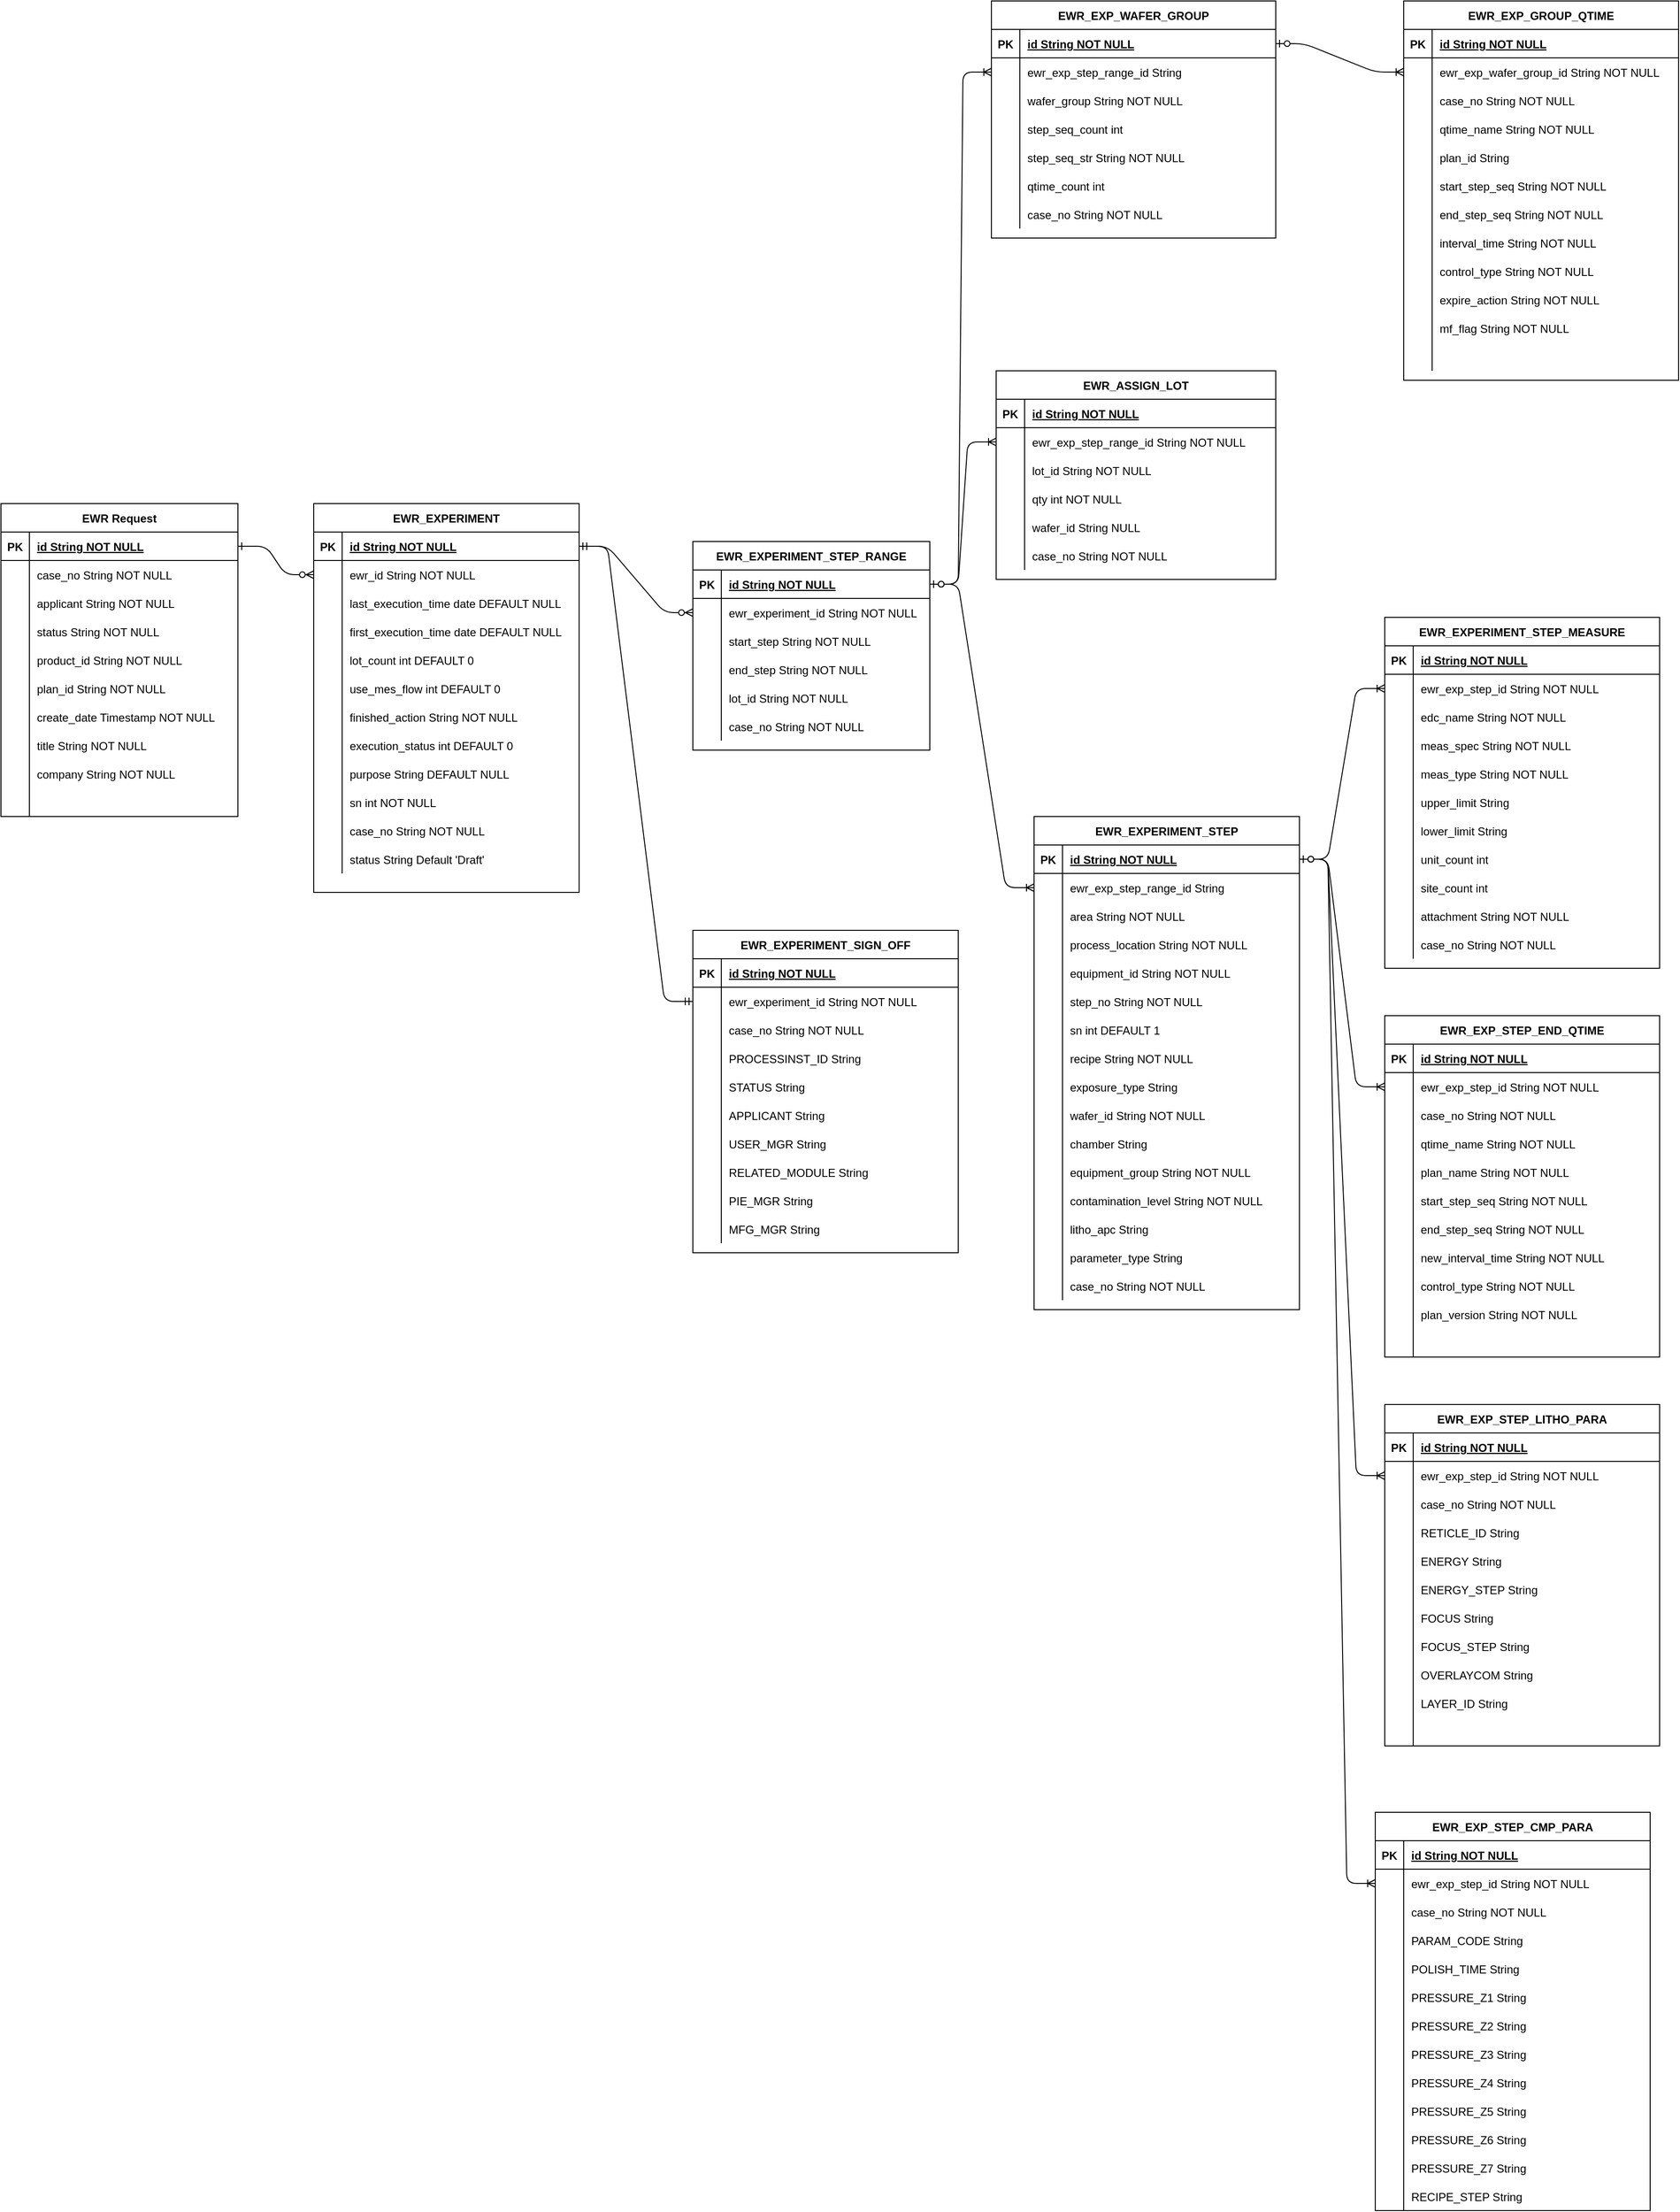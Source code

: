 <mxfile version="13.6.2" type="github">
  <diagram id="R2lEEEUBdFMjLlhIrx00" name="Page-1">
    <mxGraphModel dx="1422" dy="1814" grid="1" gridSize="10" guides="1" tooltips="1" connect="1" arrows="1" fold="1" page="1" pageScale="1" pageWidth="850" pageHeight="1100" math="0" shadow="0" extFonts="Permanent Marker^https://fonts.googleapis.com/css?family=Permanent+Marker">
      <root>
        <mxCell id="0" />
        <mxCell id="1" parent="0" />
        <mxCell id="C-vyLk0tnHw3VtMMgP7b-1" value="" style="edgeStyle=entityRelationEdgeStyle;endArrow=ERzeroToMany;startArrow=ERone;endFill=1;startFill=0;" parent="1" source="C-vyLk0tnHw3VtMMgP7b-24" target="C-vyLk0tnHw3VtMMgP7b-6" edge="1">
          <mxGeometry width="100" height="100" relative="1" as="geometry">
            <mxPoint x="340" y="720" as="sourcePoint" />
            <mxPoint x="440" y="620" as="targetPoint" />
          </mxGeometry>
        </mxCell>
        <mxCell id="C-vyLk0tnHw3VtMMgP7b-12" value="" style="edgeStyle=entityRelationEdgeStyle;endArrow=ERzeroToMany;startArrow=ERone;endFill=1;startFill=0;" parent="1" source="C-vyLk0tnHw3VtMMgP7b-3" target="C-vyLk0tnHw3VtMMgP7b-17" edge="1">
          <mxGeometry width="100" height="100" relative="1" as="geometry">
            <mxPoint x="400" y="180" as="sourcePoint" />
            <mxPoint x="460" y="205" as="targetPoint" />
          </mxGeometry>
        </mxCell>
        <mxCell id="C-vyLk0tnHw3VtMMgP7b-2" value="EWR_EXPERIMENT" style="shape=table;startSize=30;container=1;collapsible=1;childLayout=tableLayout;fixedRows=1;rowLines=0;fontStyle=1;align=center;resizeLast=1;" parent="1" vertex="1" treatAsSingle="0">
          <mxGeometry x="450" y="120" width="280" height="410" as="geometry">
            <mxRectangle x="450" y="120" width="160" height="30" as="alternateBounds" />
          </mxGeometry>
        </mxCell>
        <mxCell id="C-vyLk0tnHw3VtMMgP7b-3" value="" style="shape=partialRectangle;collapsible=0;dropTarget=0;pointerEvents=0;fillColor=none;points=[[0,0.5],[1,0.5]];portConstraint=eastwest;top=0;left=0;right=0;bottom=1;" parent="C-vyLk0tnHw3VtMMgP7b-2" vertex="1" treatAsSingle="0">
          <mxGeometry y="30" width="280" height="30" as="geometry" />
        </mxCell>
        <mxCell id="C-vyLk0tnHw3VtMMgP7b-4" value="PK" style="shape=partialRectangle;overflow=hidden;connectable=0;fillColor=none;top=0;left=0;bottom=0;right=0;fontStyle=1;" parent="C-vyLk0tnHw3VtMMgP7b-3" vertex="1">
          <mxGeometry width="30" height="30" as="geometry" />
        </mxCell>
        <mxCell id="C-vyLk0tnHw3VtMMgP7b-5" value="id String NOT NULL " style="shape=partialRectangle;overflow=hidden;connectable=0;fillColor=none;top=0;left=0;bottom=0;right=0;align=left;spacingLeft=6;fontStyle=5;" parent="C-vyLk0tnHw3VtMMgP7b-3" vertex="1">
          <mxGeometry x="30" width="250" height="30" as="geometry" />
        </mxCell>
        <mxCell id="C-vyLk0tnHw3VtMMgP7b-6" value="" style="shape=partialRectangle;collapsible=0;dropTarget=0;pointerEvents=0;fillColor=none;points=[[0,0.5],[1,0.5]];portConstraint=eastwest;top=0;left=0;right=0;bottom=0;" parent="C-vyLk0tnHw3VtMMgP7b-2" vertex="1" treatAsSingle="0">
          <mxGeometry y="60" width="280" height="30" as="geometry" />
        </mxCell>
        <mxCell id="C-vyLk0tnHw3VtMMgP7b-7" value="" style="shape=partialRectangle;overflow=hidden;connectable=0;fillColor=none;top=0;left=0;bottom=0;right=0;" parent="C-vyLk0tnHw3VtMMgP7b-6" vertex="1">
          <mxGeometry width="30" height="30" as="geometry" />
        </mxCell>
        <mxCell id="C-vyLk0tnHw3VtMMgP7b-8" value="ewr_id String NOT NULL" style="shape=partialRectangle;overflow=hidden;connectable=0;fillColor=none;top=0;left=0;bottom=0;right=0;align=left;spacingLeft=6;" parent="C-vyLk0tnHw3VtMMgP7b-6" vertex="1">
          <mxGeometry x="30" width="250" height="30" as="geometry" />
        </mxCell>
        <mxCell id="C-vyLk0tnHw3VtMMgP7b-9" value="" style="shape=partialRectangle;collapsible=0;dropTarget=0;pointerEvents=0;fillColor=none;points=[[0,0.5],[1,0.5]];portConstraint=eastwest;top=0;left=0;right=0;bottom=0;" parent="C-vyLk0tnHw3VtMMgP7b-2" vertex="1" treatAsSingle="0">
          <mxGeometry y="90" width="280" height="30" as="geometry" />
        </mxCell>
        <mxCell id="C-vyLk0tnHw3VtMMgP7b-10" value="" style="shape=partialRectangle;overflow=hidden;connectable=0;fillColor=none;top=0;left=0;bottom=0;right=0;" parent="C-vyLk0tnHw3VtMMgP7b-9" vertex="1">
          <mxGeometry width="30" height="30" as="geometry" />
        </mxCell>
        <mxCell id="C-vyLk0tnHw3VtMMgP7b-11" value="last_execution_time date DEFAULT NULL" style="shape=partialRectangle;overflow=hidden;connectable=0;fillColor=none;top=0;left=0;bottom=0;right=0;align=left;spacingLeft=6;" parent="C-vyLk0tnHw3VtMMgP7b-9" vertex="1">
          <mxGeometry x="30" width="250" height="30" as="geometry" />
        </mxCell>
        <mxCell id="_kYm_MKk06bkY_NFijVY-52" style="shape=partialRectangle;collapsible=0;dropTarget=0;pointerEvents=0;fillColor=none;points=[[0,0.5],[1,0.5]];portConstraint=eastwest;top=0;left=0;right=0;bottom=0;" vertex="1" parent="C-vyLk0tnHw3VtMMgP7b-2" treatAsSingle="0">
          <mxGeometry y="120" width="280" height="30" as="geometry" />
        </mxCell>
        <mxCell id="_kYm_MKk06bkY_NFijVY-53" style="shape=partialRectangle;overflow=hidden;connectable=0;fillColor=none;top=0;left=0;bottom=0;right=0;" vertex="1" parent="_kYm_MKk06bkY_NFijVY-52">
          <mxGeometry width="30" height="30" as="geometry" />
        </mxCell>
        <mxCell id="_kYm_MKk06bkY_NFijVY-54" value="first_execution_time date DEFAULT NULL" style="shape=partialRectangle;overflow=hidden;connectable=0;fillColor=none;top=0;left=0;bottom=0;right=0;align=left;spacingLeft=6;" vertex="1" parent="_kYm_MKk06bkY_NFijVY-52">
          <mxGeometry x="30" width="250" height="30" as="geometry" />
        </mxCell>
        <mxCell id="_kYm_MKk06bkY_NFijVY-55" style="shape=partialRectangle;collapsible=0;dropTarget=0;pointerEvents=0;fillColor=none;points=[[0,0.5],[1,0.5]];portConstraint=eastwest;top=0;left=0;right=0;bottom=0;" vertex="1" parent="C-vyLk0tnHw3VtMMgP7b-2" treatAsSingle="0">
          <mxGeometry y="150" width="280" height="30" as="geometry" />
        </mxCell>
        <mxCell id="_kYm_MKk06bkY_NFijVY-56" style="shape=partialRectangle;overflow=hidden;connectable=0;fillColor=none;top=0;left=0;bottom=0;right=0;" vertex="1" parent="_kYm_MKk06bkY_NFijVY-55">
          <mxGeometry width="30" height="30" as="geometry" />
        </mxCell>
        <mxCell id="_kYm_MKk06bkY_NFijVY-57" value="lot_count int DEFAULT 0" style="shape=partialRectangle;overflow=hidden;connectable=0;fillColor=none;top=0;left=0;bottom=0;right=0;align=left;spacingLeft=6;" vertex="1" parent="_kYm_MKk06bkY_NFijVY-55">
          <mxGeometry x="30" width="250" height="30" as="geometry" />
        </mxCell>
        <mxCell id="_kYm_MKk06bkY_NFijVY-58" style="shape=partialRectangle;collapsible=0;dropTarget=0;pointerEvents=0;fillColor=none;points=[[0,0.5],[1,0.5]];portConstraint=eastwest;top=0;left=0;right=0;bottom=0;" vertex="1" parent="C-vyLk0tnHw3VtMMgP7b-2" treatAsSingle="0">
          <mxGeometry y="180" width="280" height="30" as="geometry" />
        </mxCell>
        <mxCell id="_kYm_MKk06bkY_NFijVY-59" style="shape=partialRectangle;overflow=hidden;connectable=0;fillColor=none;top=0;left=0;bottom=0;right=0;" vertex="1" parent="_kYm_MKk06bkY_NFijVY-58">
          <mxGeometry width="30" height="30" as="geometry" />
        </mxCell>
        <mxCell id="_kYm_MKk06bkY_NFijVY-60" value="use_mes_flow int DEFAULT 0" style="shape=partialRectangle;overflow=hidden;connectable=0;fillColor=none;top=0;left=0;bottom=0;right=0;align=left;spacingLeft=6;" vertex="1" parent="_kYm_MKk06bkY_NFijVY-58">
          <mxGeometry x="30" width="250" height="30" as="geometry" />
        </mxCell>
        <mxCell id="_kYm_MKk06bkY_NFijVY-61" style="shape=partialRectangle;collapsible=0;dropTarget=0;pointerEvents=0;fillColor=none;points=[[0,0.5],[1,0.5]];portConstraint=eastwest;top=0;left=0;right=0;bottom=0;" vertex="1" parent="C-vyLk0tnHw3VtMMgP7b-2" treatAsSingle="0">
          <mxGeometry y="210" width="280" height="30" as="geometry" />
        </mxCell>
        <mxCell id="_kYm_MKk06bkY_NFijVY-62" style="shape=partialRectangle;overflow=hidden;connectable=0;fillColor=none;top=0;left=0;bottom=0;right=0;" vertex="1" parent="_kYm_MKk06bkY_NFijVY-61">
          <mxGeometry width="30" height="30" as="geometry" />
        </mxCell>
        <mxCell id="_kYm_MKk06bkY_NFijVY-63" value="finished_action String NOT NULL" style="shape=partialRectangle;overflow=hidden;connectable=0;fillColor=none;top=0;left=0;bottom=0;right=0;align=left;spacingLeft=6;" vertex="1" parent="_kYm_MKk06bkY_NFijVY-61">
          <mxGeometry x="30" width="250" height="30" as="geometry" />
        </mxCell>
        <mxCell id="_kYm_MKk06bkY_NFijVY-64" style="shape=partialRectangle;collapsible=0;dropTarget=0;pointerEvents=0;fillColor=none;points=[[0,0.5],[1,0.5]];portConstraint=eastwest;top=0;left=0;right=0;bottom=0;" vertex="1" parent="C-vyLk0tnHw3VtMMgP7b-2" treatAsSingle="0">
          <mxGeometry y="240" width="280" height="30" as="geometry" />
        </mxCell>
        <mxCell id="_kYm_MKk06bkY_NFijVY-65" style="shape=partialRectangle;overflow=hidden;connectable=0;fillColor=none;top=0;left=0;bottom=0;right=0;" vertex="1" parent="_kYm_MKk06bkY_NFijVY-64">
          <mxGeometry width="30" height="30" as="geometry" />
        </mxCell>
        <mxCell id="_kYm_MKk06bkY_NFijVY-66" value="execution_status int DEFAULT 0" style="shape=partialRectangle;overflow=hidden;connectable=0;fillColor=none;top=0;left=0;bottom=0;right=0;align=left;spacingLeft=6;" vertex="1" parent="_kYm_MKk06bkY_NFijVY-64">
          <mxGeometry x="30" width="250" height="30" as="geometry" />
        </mxCell>
        <mxCell id="_kYm_MKk06bkY_NFijVY-67" style="shape=partialRectangle;collapsible=0;dropTarget=0;pointerEvents=0;fillColor=none;points=[[0,0.5],[1,0.5]];portConstraint=eastwest;top=0;left=0;right=0;bottom=0;" vertex="1" parent="C-vyLk0tnHw3VtMMgP7b-2" treatAsSingle="0">
          <mxGeometry y="270" width="280" height="30" as="geometry" />
        </mxCell>
        <mxCell id="_kYm_MKk06bkY_NFijVY-68" style="shape=partialRectangle;overflow=hidden;connectable=0;fillColor=none;top=0;left=0;bottom=0;right=0;" vertex="1" parent="_kYm_MKk06bkY_NFijVY-67">
          <mxGeometry width="30" height="30" as="geometry" />
        </mxCell>
        <mxCell id="_kYm_MKk06bkY_NFijVY-69" value="purpose String DEFAULT NULL" style="shape=partialRectangle;overflow=hidden;connectable=0;fillColor=none;top=0;left=0;bottom=0;right=0;align=left;spacingLeft=6;" vertex="1" parent="_kYm_MKk06bkY_NFijVY-67">
          <mxGeometry x="30" width="250" height="30" as="geometry" />
        </mxCell>
        <mxCell id="_kYm_MKk06bkY_NFijVY-70" style="shape=partialRectangle;collapsible=0;dropTarget=0;pointerEvents=0;fillColor=none;points=[[0,0.5],[1,0.5]];portConstraint=eastwest;top=0;left=0;right=0;bottom=0;" vertex="1" parent="C-vyLk0tnHw3VtMMgP7b-2" treatAsSingle="0">
          <mxGeometry y="300" width="280" height="30" as="geometry" />
        </mxCell>
        <mxCell id="_kYm_MKk06bkY_NFijVY-71" style="shape=partialRectangle;overflow=hidden;connectable=0;fillColor=none;top=0;left=0;bottom=0;right=0;" vertex="1" parent="_kYm_MKk06bkY_NFijVY-70">
          <mxGeometry width="30" height="30" as="geometry" />
        </mxCell>
        <mxCell id="_kYm_MKk06bkY_NFijVY-72" value="sn int NOT NULL" style="shape=partialRectangle;overflow=hidden;connectable=0;fillColor=none;top=0;left=0;bottom=0;right=0;align=left;spacingLeft=6;" vertex="1" parent="_kYm_MKk06bkY_NFijVY-70">
          <mxGeometry x="30" width="250" height="30" as="geometry" />
        </mxCell>
        <mxCell id="_kYm_MKk06bkY_NFijVY-199" style="shape=partialRectangle;collapsible=0;dropTarget=0;pointerEvents=0;fillColor=none;points=[[0,0.5],[1,0.5]];portConstraint=eastwest;top=0;left=0;right=0;bottom=0;" vertex="1" treatAsSingle="0" parent="C-vyLk0tnHw3VtMMgP7b-2">
          <mxGeometry y="330" width="280" height="30" as="geometry" />
        </mxCell>
        <mxCell id="_kYm_MKk06bkY_NFijVY-200" style="shape=partialRectangle;overflow=hidden;connectable=0;fillColor=none;top=0;left=0;bottom=0;right=0;" vertex="1" parent="_kYm_MKk06bkY_NFijVY-199">
          <mxGeometry width="30" height="30" as="geometry" />
        </mxCell>
        <mxCell id="_kYm_MKk06bkY_NFijVY-201" value="case_no String NOT NULL" style="shape=partialRectangle;overflow=hidden;connectable=0;fillColor=none;top=0;left=0;bottom=0;right=0;align=left;spacingLeft=6;" vertex="1" parent="_kYm_MKk06bkY_NFijVY-199">
          <mxGeometry x="30" width="250" height="30" as="geometry" />
        </mxCell>
        <mxCell id="_kYm_MKk06bkY_NFijVY-214" style="shape=partialRectangle;collapsible=0;dropTarget=0;pointerEvents=0;fillColor=none;points=[[0,0.5],[1,0.5]];portConstraint=eastwest;top=0;left=0;right=0;bottom=0;" vertex="1" treatAsSingle="0" parent="C-vyLk0tnHw3VtMMgP7b-2">
          <mxGeometry y="360" width="280" height="30" as="geometry" />
        </mxCell>
        <mxCell id="_kYm_MKk06bkY_NFijVY-215" style="shape=partialRectangle;overflow=hidden;connectable=0;fillColor=none;top=0;left=0;bottom=0;right=0;" vertex="1" parent="_kYm_MKk06bkY_NFijVY-214">
          <mxGeometry width="30" height="30" as="geometry" />
        </mxCell>
        <mxCell id="_kYm_MKk06bkY_NFijVY-216" value="status String Default &#39;Draft&#39;" style="shape=partialRectangle;overflow=hidden;connectable=0;fillColor=none;top=0;left=0;bottom=0;right=0;align=left;spacingLeft=6;" vertex="1" parent="_kYm_MKk06bkY_NFijVY-214">
          <mxGeometry x="30" width="250" height="30" as="geometry" />
        </mxCell>
        <mxCell id="C-vyLk0tnHw3VtMMgP7b-23" value="EWR Request" style="shape=table;startSize=30;container=1;collapsible=1;childLayout=tableLayout;fixedRows=1;rowLines=0;fontStyle=1;align=center;resizeLast=1;" parent="1" vertex="1" treatAsSingle="0">
          <mxGeometry x="120" y="120" width="250" height="330" as="geometry">
            <mxRectangle x="120" y="120" width="110" height="30" as="alternateBounds" />
          </mxGeometry>
        </mxCell>
        <mxCell id="C-vyLk0tnHw3VtMMgP7b-24" value="" style="shape=partialRectangle;collapsible=0;dropTarget=0;pointerEvents=0;fillColor=none;points=[[0,0.5],[1,0.5]];portConstraint=eastwest;top=0;left=0;right=0;bottom=1;" parent="C-vyLk0tnHw3VtMMgP7b-23" vertex="1" treatAsSingle="0">
          <mxGeometry y="30" width="250" height="30" as="geometry" />
        </mxCell>
        <mxCell id="C-vyLk0tnHw3VtMMgP7b-25" value="PK" style="shape=partialRectangle;overflow=hidden;connectable=0;fillColor=none;top=0;left=0;bottom=0;right=0;fontStyle=1;" parent="C-vyLk0tnHw3VtMMgP7b-24" vertex="1">
          <mxGeometry width="30" height="30" as="geometry" />
        </mxCell>
        <mxCell id="C-vyLk0tnHw3VtMMgP7b-26" value="id String NOT NULL " style="shape=partialRectangle;overflow=hidden;connectable=0;fillColor=none;top=0;left=0;bottom=0;right=0;align=left;spacingLeft=6;fontStyle=5;" parent="C-vyLk0tnHw3VtMMgP7b-24" vertex="1">
          <mxGeometry x="30" width="220" height="30" as="geometry" />
        </mxCell>
        <mxCell id="C-vyLk0tnHw3VtMMgP7b-27" value="" style="shape=partialRectangle;collapsible=0;dropTarget=0;pointerEvents=0;fillColor=none;points=[[0,0.5],[1,0.5]];portConstraint=eastwest;top=0;left=0;right=0;bottom=0;" parent="C-vyLk0tnHw3VtMMgP7b-23" vertex="1" treatAsSingle="0">
          <mxGeometry y="60" width="250" height="30" as="geometry" />
        </mxCell>
        <mxCell id="C-vyLk0tnHw3VtMMgP7b-28" value="" style="shape=partialRectangle;overflow=hidden;connectable=0;fillColor=none;top=0;left=0;bottom=0;right=0;" parent="C-vyLk0tnHw3VtMMgP7b-27" vertex="1">
          <mxGeometry width="30" height="30" as="geometry" />
        </mxCell>
        <mxCell id="C-vyLk0tnHw3VtMMgP7b-29" value="case_no String NOT NULL" style="shape=partialRectangle;overflow=hidden;connectable=0;fillColor=none;top=0;left=0;bottom=0;right=0;align=left;spacingLeft=6;" parent="C-vyLk0tnHw3VtMMgP7b-27" vertex="1">
          <mxGeometry x="30" width="220" height="30" as="geometry" />
        </mxCell>
        <mxCell id="_kYm_MKk06bkY_NFijVY-1" value="" style="shape=partialRectangle;collapsible=0;dropTarget=0;pointerEvents=0;fillColor=none;points=[[0,0.5],[1,0.5]];portConstraint=eastwest;top=0;left=0;right=0;bottom=0;" vertex="1" parent="C-vyLk0tnHw3VtMMgP7b-23" treatAsSingle="0">
          <mxGeometry y="90" width="250" height="30" as="geometry" />
        </mxCell>
        <mxCell id="_kYm_MKk06bkY_NFijVY-2" value="" style="shape=partialRectangle;overflow=hidden;connectable=0;fillColor=none;top=0;left=0;bottom=0;right=0;" vertex="1" parent="_kYm_MKk06bkY_NFijVY-1">
          <mxGeometry width="30" height="30" as="geometry" />
        </mxCell>
        <mxCell id="_kYm_MKk06bkY_NFijVY-3" value="applicant String NOT NULL" style="shape=partialRectangle;overflow=hidden;connectable=0;fillColor=none;top=0;left=0;bottom=0;right=0;align=left;spacingLeft=6;" vertex="1" parent="_kYm_MKk06bkY_NFijVY-1">
          <mxGeometry x="30" width="220" height="30" as="geometry" />
        </mxCell>
        <mxCell id="_kYm_MKk06bkY_NFijVY-4" value="" style="shape=partialRectangle;collapsible=0;dropTarget=0;pointerEvents=0;fillColor=none;points=[[0,0.5],[1,0.5]];portConstraint=eastwest;top=0;left=0;right=0;bottom=0;" vertex="1" parent="C-vyLk0tnHw3VtMMgP7b-23" treatAsSingle="0">
          <mxGeometry y="120" width="250" height="30" as="geometry" />
        </mxCell>
        <mxCell id="_kYm_MKk06bkY_NFijVY-5" value="" style="shape=partialRectangle;overflow=hidden;connectable=0;fillColor=none;top=0;left=0;bottom=0;right=0;" vertex="1" parent="_kYm_MKk06bkY_NFijVY-4">
          <mxGeometry width="30" height="30" as="geometry" />
        </mxCell>
        <mxCell id="_kYm_MKk06bkY_NFijVY-6" value="status String NOT NULL" style="shape=partialRectangle;overflow=hidden;connectable=0;fillColor=none;top=0;left=0;bottom=0;right=0;align=left;spacingLeft=6;" vertex="1" parent="_kYm_MKk06bkY_NFijVY-4">
          <mxGeometry x="30" width="220" height="30" as="geometry" />
        </mxCell>
        <mxCell id="_kYm_MKk06bkY_NFijVY-40" style="shape=partialRectangle;collapsible=0;dropTarget=0;pointerEvents=0;fillColor=none;points=[[0,0.5],[1,0.5]];portConstraint=eastwest;top=0;left=0;right=0;bottom=0;" vertex="1" parent="C-vyLk0tnHw3VtMMgP7b-23" treatAsSingle="0">
          <mxGeometry y="150" width="250" height="30" as="geometry" />
        </mxCell>
        <mxCell id="_kYm_MKk06bkY_NFijVY-41" style="shape=partialRectangle;overflow=hidden;connectable=0;fillColor=none;top=0;left=0;bottom=0;right=0;" vertex="1" parent="_kYm_MKk06bkY_NFijVY-40">
          <mxGeometry width="30" height="30" as="geometry" />
        </mxCell>
        <mxCell id="_kYm_MKk06bkY_NFijVY-42" value="product_id String NOT NULL" style="shape=partialRectangle;overflow=hidden;connectable=0;fillColor=none;top=0;left=0;bottom=0;right=0;align=left;spacingLeft=6;" vertex="1" parent="_kYm_MKk06bkY_NFijVY-40">
          <mxGeometry x="30" width="220" height="30" as="geometry" />
        </mxCell>
        <mxCell id="_kYm_MKk06bkY_NFijVY-31" style="shape=partialRectangle;collapsible=0;dropTarget=0;pointerEvents=0;fillColor=none;points=[[0,0.5],[1,0.5]];portConstraint=eastwest;top=0;left=0;right=0;bottom=0;" vertex="1" parent="C-vyLk0tnHw3VtMMgP7b-23" treatAsSingle="0">
          <mxGeometry y="180" width="250" height="30" as="geometry" />
        </mxCell>
        <mxCell id="_kYm_MKk06bkY_NFijVY-32" style="shape=partialRectangle;overflow=hidden;connectable=0;fillColor=none;top=0;left=0;bottom=0;right=0;" vertex="1" parent="_kYm_MKk06bkY_NFijVY-31">
          <mxGeometry width="30" height="30" as="geometry" />
        </mxCell>
        <mxCell id="_kYm_MKk06bkY_NFijVY-33" value="plan_id String NOT NULL" style="shape=partialRectangle;overflow=hidden;connectable=0;fillColor=none;top=0;left=0;bottom=0;right=0;align=left;spacingLeft=6;" vertex="1" parent="_kYm_MKk06bkY_NFijVY-31">
          <mxGeometry x="30" width="220" height="30" as="geometry" />
        </mxCell>
        <mxCell id="_kYm_MKk06bkY_NFijVY-37" style="shape=partialRectangle;collapsible=0;dropTarget=0;pointerEvents=0;fillColor=none;points=[[0,0.5],[1,0.5]];portConstraint=eastwest;top=0;left=0;right=0;bottom=0;" vertex="1" parent="C-vyLk0tnHw3VtMMgP7b-23" treatAsSingle="0">
          <mxGeometry y="210" width="250" height="30" as="geometry" />
        </mxCell>
        <mxCell id="_kYm_MKk06bkY_NFijVY-38" style="shape=partialRectangle;overflow=hidden;connectable=0;fillColor=none;top=0;left=0;bottom=0;right=0;" vertex="1" parent="_kYm_MKk06bkY_NFijVY-37">
          <mxGeometry width="30" height="30" as="geometry" />
        </mxCell>
        <mxCell id="_kYm_MKk06bkY_NFijVY-39" value="create_date Timestamp NOT NULL" style="shape=partialRectangle;overflow=hidden;connectable=0;fillColor=none;top=0;left=0;bottom=0;right=0;align=left;spacingLeft=6;" vertex="1" parent="_kYm_MKk06bkY_NFijVY-37">
          <mxGeometry x="30" width="220" height="30" as="geometry" />
        </mxCell>
        <mxCell id="_kYm_MKk06bkY_NFijVY-43" style="shape=partialRectangle;collapsible=0;dropTarget=0;pointerEvents=0;fillColor=none;points=[[0,0.5],[1,0.5]];portConstraint=eastwest;top=0;left=0;right=0;bottom=0;" vertex="1" parent="C-vyLk0tnHw3VtMMgP7b-23" treatAsSingle="0">
          <mxGeometry y="240" width="250" height="30" as="geometry" />
        </mxCell>
        <mxCell id="_kYm_MKk06bkY_NFijVY-44" style="shape=partialRectangle;overflow=hidden;connectable=0;fillColor=none;top=0;left=0;bottom=0;right=0;" vertex="1" parent="_kYm_MKk06bkY_NFijVY-43">
          <mxGeometry width="30" height="30" as="geometry" />
        </mxCell>
        <mxCell id="_kYm_MKk06bkY_NFijVY-45" value="title String NOT NULL" style="shape=partialRectangle;overflow=hidden;connectable=0;fillColor=none;top=0;left=0;bottom=0;right=0;align=left;spacingLeft=6;" vertex="1" parent="_kYm_MKk06bkY_NFijVY-43">
          <mxGeometry x="30" width="220" height="30" as="geometry" />
        </mxCell>
        <mxCell id="_kYm_MKk06bkY_NFijVY-46" style="shape=partialRectangle;collapsible=0;dropTarget=0;pointerEvents=0;fillColor=none;points=[[0,0.5],[1,0.5]];portConstraint=eastwest;top=0;left=0;right=0;bottom=0;" vertex="1" parent="C-vyLk0tnHw3VtMMgP7b-23" treatAsSingle="0">
          <mxGeometry y="270" width="250" height="30" as="geometry" />
        </mxCell>
        <mxCell id="_kYm_MKk06bkY_NFijVY-47" style="shape=partialRectangle;overflow=hidden;connectable=0;fillColor=none;top=0;left=0;bottom=0;right=0;" vertex="1" parent="_kYm_MKk06bkY_NFijVY-46">
          <mxGeometry width="30" height="30" as="geometry" />
        </mxCell>
        <mxCell id="_kYm_MKk06bkY_NFijVY-48" value="company String NOT NULL" style="shape=partialRectangle;overflow=hidden;connectable=0;fillColor=none;top=0;left=0;bottom=0;right=0;align=left;spacingLeft=6;" vertex="1" parent="_kYm_MKk06bkY_NFijVY-46">
          <mxGeometry x="30" width="220" height="30" as="geometry" />
        </mxCell>
        <mxCell id="_kYm_MKk06bkY_NFijVY-49" style="shape=partialRectangle;collapsible=0;dropTarget=0;pointerEvents=0;fillColor=none;points=[[0,0.5],[1,0.5]];portConstraint=eastwest;top=0;left=0;right=0;bottom=0;" vertex="1" parent="C-vyLk0tnHw3VtMMgP7b-23" treatAsSingle="0">
          <mxGeometry y="300" width="250" height="30" as="geometry" />
        </mxCell>
        <mxCell id="_kYm_MKk06bkY_NFijVY-50" style="shape=partialRectangle;overflow=hidden;connectable=0;fillColor=none;top=0;left=0;bottom=0;right=0;" vertex="1" parent="_kYm_MKk06bkY_NFijVY-49">
          <mxGeometry width="30" height="30" as="geometry" />
        </mxCell>
        <mxCell id="_kYm_MKk06bkY_NFijVY-51" style="shape=partialRectangle;overflow=hidden;connectable=0;fillColor=none;top=0;left=0;bottom=0;right=0;align=left;spacingLeft=6;" vertex="1" parent="_kYm_MKk06bkY_NFijVY-49">
          <mxGeometry x="30" width="220" height="30" as="geometry" />
        </mxCell>
        <mxCell id="_kYm_MKk06bkY_NFijVY-92" value="" style="edgeStyle=entityRelationEdgeStyle;fontSize=12;html=1;endArrow=ERoneToMany;startArrow=ERzeroToOne;" edge="1" parent="1" source="C-vyLk0tnHw3VtMMgP7b-14" target="_kYm_MKk06bkY_NFijVY-80">
          <mxGeometry width="100" height="100" relative="1" as="geometry">
            <mxPoint x="370" y="630" as="sourcePoint" />
            <mxPoint x="470" y="530" as="targetPoint" />
          </mxGeometry>
        </mxCell>
        <mxCell id="C-vyLk0tnHw3VtMMgP7b-13" value="EWR_EXPERIMENT_STEP_RANGE" style="shape=table;startSize=30;container=1;collapsible=1;childLayout=tableLayout;fixedRows=1;rowLines=0;fontStyle=1;align=center;resizeLast=1;" parent="1" vertex="1" treatAsSingle="0">
          <mxGeometry x="850" y="160" width="250" height="220" as="geometry">
            <mxRectangle x="440" y="760" width="240" height="30" as="alternateBounds" />
          </mxGeometry>
        </mxCell>
        <mxCell id="C-vyLk0tnHw3VtMMgP7b-14" value="" style="shape=partialRectangle;collapsible=0;dropTarget=0;pointerEvents=0;fillColor=none;points=[[0,0.5],[1,0.5]];portConstraint=eastwest;top=0;left=0;right=0;bottom=1;" parent="C-vyLk0tnHw3VtMMgP7b-13" vertex="1" treatAsSingle="0">
          <mxGeometry y="30" width="250" height="30" as="geometry" />
        </mxCell>
        <mxCell id="C-vyLk0tnHw3VtMMgP7b-15" value="PK" style="shape=partialRectangle;overflow=hidden;connectable=0;fillColor=none;top=0;left=0;bottom=0;right=0;fontStyle=1;" parent="C-vyLk0tnHw3VtMMgP7b-14" vertex="1">
          <mxGeometry width="30" height="30" as="geometry" />
        </mxCell>
        <mxCell id="C-vyLk0tnHw3VtMMgP7b-16" value="id String NOT NULL" style="shape=partialRectangle;overflow=hidden;connectable=0;fillColor=none;top=0;left=0;bottom=0;right=0;align=left;spacingLeft=6;fontStyle=5;" parent="C-vyLk0tnHw3VtMMgP7b-14" vertex="1">
          <mxGeometry x="30" width="220" height="30" as="geometry" />
        </mxCell>
        <mxCell id="C-vyLk0tnHw3VtMMgP7b-17" value="" style="shape=partialRectangle;collapsible=0;dropTarget=0;pointerEvents=0;fillColor=none;points=[[0,0.5],[1,0.5]];portConstraint=eastwest;top=0;left=0;right=0;bottom=0;" parent="C-vyLk0tnHw3VtMMgP7b-13" vertex="1" treatAsSingle="0">
          <mxGeometry y="60" width="250" height="30" as="geometry" />
        </mxCell>
        <mxCell id="C-vyLk0tnHw3VtMMgP7b-18" value="" style="shape=partialRectangle;overflow=hidden;connectable=0;fillColor=none;top=0;left=0;bottom=0;right=0;" parent="C-vyLk0tnHw3VtMMgP7b-17" vertex="1">
          <mxGeometry width="30" height="30" as="geometry" />
        </mxCell>
        <mxCell id="C-vyLk0tnHw3VtMMgP7b-19" value="ewr_experiment_id String NOT NULL" style="shape=partialRectangle;overflow=hidden;connectable=0;fillColor=none;top=0;left=0;bottom=0;right=0;align=left;spacingLeft=6;" parent="C-vyLk0tnHw3VtMMgP7b-17" vertex="1">
          <mxGeometry x="30" width="220" height="30" as="geometry" />
        </mxCell>
        <mxCell id="C-vyLk0tnHw3VtMMgP7b-20" value="" style="shape=partialRectangle;collapsible=0;dropTarget=0;pointerEvents=0;fillColor=none;points=[[0,0.5],[1,0.5]];portConstraint=eastwest;top=0;left=0;right=0;bottom=0;" parent="C-vyLk0tnHw3VtMMgP7b-13" vertex="1" treatAsSingle="0">
          <mxGeometry y="90" width="250" height="30" as="geometry" />
        </mxCell>
        <mxCell id="C-vyLk0tnHw3VtMMgP7b-21" value="" style="shape=partialRectangle;overflow=hidden;connectable=0;fillColor=none;top=0;left=0;bottom=0;right=0;" parent="C-vyLk0tnHw3VtMMgP7b-20" vertex="1">
          <mxGeometry width="30" height="30" as="geometry" />
        </mxCell>
        <mxCell id="C-vyLk0tnHw3VtMMgP7b-22" value="start_step String NOT NULL" style="shape=partialRectangle;overflow=hidden;connectable=0;fillColor=none;top=0;left=0;bottom=0;right=0;align=left;spacingLeft=6;" parent="C-vyLk0tnHw3VtMMgP7b-20" vertex="1">
          <mxGeometry x="30" width="220" height="30" as="geometry" />
        </mxCell>
        <mxCell id="_kYm_MKk06bkY_NFijVY-73" style="shape=partialRectangle;collapsible=0;dropTarget=0;pointerEvents=0;fillColor=none;points=[[0,0.5],[1,0.5]];portConstraint=eastwest;top=0;left=0;right=0;bottom=0;" vertex="1" parent="C-vyLk0tnHw3VtMMgP7b-13" treatAsSingle="0">
          <mxGeometry y="120" width="250" height="30" as="geometry" />
        </mxCell>
        <mxCell id="_kYm_MKk06bkY_NFijVY-74" style="shape=partialRectangle;overflow=hidden;connectable=0;fillColor=none;top=0;left=0;bottom=0;right=0;" vertex="1" parent="_kYm_MKk06bkY_NFijVY-73">
          <mxGeometry width="30" height="30" as="geometry" />
        </mxCell>
        <mxCell id="_kYm_MKk06bkY_NFijVY-75" value="end_step String NOT NULL" style="shape=partialRectangle;overflow=hidden;connectable=0;fillColor=none;top=0;left=0;bottom=0;right=0;align=left;spacingLeft=6;" vertex="1" parent="_kYm_MKk06bkY_NFijVY-73">
          <mxGeometry x="30" width="220" height="30" as="geometry" />
        </mxCell>
        <mxCell id="_kYm_MKk06bkY_NFijVY-28" style="shape=partialRectangle;collapsible=0;dropTarget=0;pointerEvents=0;fillColor=none;points=[[0,0.5],[1,0.5]];portConstraint=eastwest;top=0;left=0;right=0;bottom=0;" vertex="1" parent="C-vyLk0tnHw3VtMMgP7b-13" treatAsSingle="0">
          <mxGeometry y="150" width="250" height="30" as="geometry" />
        </mxCell>
        <mxCell id="_kYm_MKk06bkY_NFijVY-29" style="shape=partialRectangle;overflow=hidden;connectable=0;fillColor=none;top=0;left=0;bottom=0;right=0;" vertex="1" parent="_kYm_MKk06bkY_NFijVY-28">
          <mxGeometry width="30" height="30" as="geometry" />
        </mxCell>
        <mxCell id="_kYm_MKk06bkY_NFijVY-30" value="lot_id String NOT NULL" style="shape=partialRectangle;overflow=hidden;connectable=0;fillColor=none;top=0;left=0;bottom=0;right=0;align=left;spacingLeft=6;" vertex="1" parent="_kYm_MKk06bkY_NFijVY-28">
          <mxGeometry x="30" width="220" height="30" as="geometry" />
        </mxCell>
        <mxCell id="_kYm_MKk06bkY_NFijVY-202" style="shape=partialRectangle;collapsible=0;dropTarget=0;pointerEvents=0;fillColor=none;points=[[0,0.5],[1,0.5]];portConstraint=eastwest;top=0;left=0;right=0;bottom=0;" vertex="1" treatAsSingle="0" parent="C-vyLk0tnHw3VtMMgP7b-13">
          <mxGeometry y="180" width="250" height="30" as="geometry" />
        </mxCell>
        <mxCell id="_kYm_MKk06bkY_NFijVY-203" style="shape=partialRectangle;overflow=hidden;connectable=0;fillColor=none;top=0;left=0;bottom=0;right=0;" vertex="1" parent="_kYm_MKk06bkY_NFijVY-202">
          <mxGeometry width="30" height="30" as="geometry" />
        </mxCell>
        <mxCell id="_kYm_MKk06bkY_NFijVY-204" value="case_no String NOT NULL" style="shape=partialRectangle;overflow=hidden;connectable=0;fillColor=none;top=0;left=0;bottom=0;right=0;align=left;spacingLeft=6;" vertex="1" parent="_kYm_MKk06bkY_NFijVY-202">
          <mxGeometry x="30" width="220" height="30" as="geometry" />
        </mxCell>
        <mxCell id="_kYm_MKk06bkY_NFijVY-109" value="" style="edgeStyle=entityRelationEdgeStyle;fontSize=12;html=1;endArrow=ERoneToMany;startArrow=ERzeroToOne;entryX=0;entryY=0.5;entryDx=0;entryDy=0;" edge="1" parent="1" source="C-vyLk0tnHw3VtMMgP7b-14" target="_kYm_MKk06bkY_NFijVY-97">
          <mxGeometry width="100" height="100" relative="1" as="geometry">
            <mxPoint x="150" y="920" as="sourcePoint" />
            <mxPoint x="250" y="820" as="targetPoint" />
          </mxGeometry>
        </mxCell>
        <mxCell id="_kYm_MKk06bkY_NFijVY-76" value="EWR_ASSIGN_LOT" style="shape=table;startSize=30;container=1;collapsible=1;childLayout=tableLayout;fixedRows=1;rowLines=0;fontStyle=1;align=center;resizeLast=1;" vertex="1" parent="1" treatAsSingle="0">
          <mxGeometry x="1170" y="-20" width="295" height="220" as="geometry">
            <mxRectangle x="395" y="530" width="140" height="30" as="alternateBounds" />
          </mxGeometry>
        </mxCell>
        <mxCell id="_kYm_MKk06bkY_NFijVY-77" value="" style="shape=partialRectangle;collapsible=0;dropTarget=0;pointerEvents=0;fillColor=none;top=0;left=0;bottom=1;right=0;points=[[0,0.5],[1,0.5]];portConstraint=eastwest;" vertex="1" parent="_kYm_MKk06bkY_NFijVY-76" treatAsSingle="0">
          <mxGeometry y="30" width="295" height="30" as="geometry" />
        </mxCell>
        <mxCell id="_kYm_MKk06bkY_NFijVY-78" value="PK" style="shape=partialRectangle;connectable=0;fillColor=none;top=0;left=0;bottom=0;right=0;fontStyle=1;overflow=hidden;" vertex="1" parent="_kYm_MKk06bkY_NFijVY-77">
          <mxGeometry width="30" height="30" as="geometry" />
        </mxCell>
        <mxCell id="_kYm_MKk06bkY_NFijVY-79" value="id String NOT NULL" style="shape=partialRectangle;connectable=0;fillColor=none;top=0;left=0;bottom=0;right=0;align=left;spacingLeft=6;fontStyle=5;overflow=hidden;" vertex="1" parent="_kYm_MKk06bkY_NFijVY-77">
          <mxGeometry x="30" width="265" height="30" as="geometry" />
        </mxCell>
        <mxCell id="_kYm_MKk06bkY_NFijVY-80" value="" style="shape=partialRectangle;collapsible=0;dropTarget=0;pointerEvents=0;fillColor=none;top=0;left=0;bottom=0;right=0;points=[[0,0.5],[1,0.5]];portConstraint=eastwest;" vertex="1" parent="_kYm_MKk06bkY_NFijVY-76" treatAsSingle="0">
          <mxGeometry y="60" width="295" height="30" as="geometry" />
        </mxCell>
        <mxCell id="_kYm_MKk06bkY_NFijVY-81" value="" style="shape=partialRectangle;connectable=0;fillColor=none;top=0;left=0;bottom=0;right=0;editable=1;overflow=hidden;" vertex="1" parent="_kYm_MKk06bkY_NFijVY-80">
          <mxGeometry width="30" height="30" as="geometry" />
        </mxCell>
        <mxCell id="_kYm_MKk06bkY_NFijVY-82" value="ewr_exp_step_range_id String NOT NULL" style="shape=partialRectangle;connectable=0;fillColor=none;top=0;left=0;bottom=0;right=0;align=left;spacingLeft=6;overflow=hidden;" vertex="1" parent="_kYm_MKk06bkY_NFijVY-80">
          <mxGeometry x="30" width="265" height="30" as="geometry" />
        </mxCell>
        <mxCell id="_kYm_MKk06bkY_NFijVY-83" value="" style="shape=partialRectangle;collapsible=0;dropTarget=0;pointerEvents=0;fillColor=none;top=0;left=0;bottom=0;right=0;points=[[0,0.5],[1,0.5]];portConstraint=eastwest;" vertex="1" parent="_kYm_MKk06bkY_NFijVY-76" treatAsSingle="0">
          <mxGeometry y="90" width="295" height="30" as="geometry" />
        </mxCell>
        <mxCell id="_kYm_MKk06bkY_NFijVY-84" value="" style="shape=partialRectangle;connectable=0;fillColor=none;top=0;left=0;bottom=0;right=0;editable=1;overflow=hidden;" vertex="1" parent="_kYm_MKk06bkY_NFijVY-83">
          <mxGeometry width="30" height="30" as="geometry" />
        </mxCell>
        <mxCell id="_kYm_MKk06bkY_NFijVY-85" value="lot_id String NOT NULL" style="shape=partialRectangle;connectable=0;fillColor=none;top=0;left=0;bottom=0;right=0;align=left;spacingLeft=6;overflow=hidden;" vertex="1" parent="_kYm_MKk06bkY_NFijVY-83">
          <mxGeometry x="30" width="265" height="30" as="geometry" />
        </mxCell>
        <mxCell id="_kYm_MKk06bkY_NFijVY-86" value="" style="shape=partialRectangle;collapsible=0;dropTarget=0;pointerEvents=0;fillColor=none;top=0;left=0;bottom=0;right=0;points=[[0,0.5],[1,0.5]];portConstraint=eastwest;" vertex="1" parent="_kYm_MKk06bkY_NFijVY-76" treatAsSingle="0">
          <mxGeometry y="120" width="295" height="30" as="geometry" />
        </mxCell>
        <mxCell id="_kYm_MKk06bkY_NFijVY-87" value="" style="shape=partialRectangle;connectable=0;fillColor=none;top=0;left=0;bottom=0;right=0;editable=1;overflow=hidden;" vertex="1" parent="_kYm_MKk06bkY_NFijVY-86">
          <mxGeometry width="30" height="30" as="geometry" />
        </mxCell>
        <mxCell id="_kYm_MKk06bkY_NFijVY-88" value="qty int NOT NULL" style="shape=partialRectangle;connectable=0;fillColor=none;top=0;left=0;bottom=0;right=0;align=left;spacingLeft=6;overflow=hidden;" vertex="1" parent="_kYm_MKk06bkY_NFijVY-86">
          <mxGeometry x="30" width="265" height="30" as="geometry" />
        </mxCell>
        <mxCell id="_kYm_MKk06bkY_NFijVY-89" style="shape=partialRectangle;collapsible=0;dropTarget=0;pointerEvents=0;fillColor=none;top=0;left=0;bottom=0;right=0;points=[[0,0.5],[1,0.5]];portConstraint=eastwest;" vertex="1" parent="_kYm_MKk06bkY_NFijVY-76" treatAsSingle="0">
          <mxGeometry y="150" width="295" height="30" as="geometry" />
        </mxCell>
        <mxCell id="_kYm_MKk06bkY_NFijVY-90" style="shape=partialRectangle;connectable=0;fillColor=none;top=0;left=0;bottom=0;right=0;editable=1;overflow=hidden;" vertex="1" parent="_kYm_MKk06bkY_NFijVY-89">
          <mxGeometry width="30" height="30" as="geometry" />
        </mxCell>
        <mxCell id="_kYm_MKk06bkY_NFijVY-91" value="wafer_id String NULL" style="shape=partialRectangle;connectable=0;fillColor=none;top=0;left=0;bottom=0;right=0;align=left;spacingLeft=6;overflow=hidden;" vertex="1" parent="_kYm_MKk06bkY_NFijVY-89">
          <mxGeometry x="30" width="265" height="30" as="geometry" />
        </mxCell>
        <mxCell id="_kYm_MKk06bkY_NFijVY-205" style="shape=partialRectangle;collapsible=0;dropTarget=0;pointerEvents=0;fillColor=none;top=0;left=0;bottom=0;right=0;points=[[0,0.5],[1,0.5]];portConstraint=eastwest;" vertex="1" treatAsSingle="0" parent="_kYm_MKk06bkY_NFijVY-76">
          <mxGeometry y="180" width="295" height="30" as="geometry" />
        </mxCell>
        <mxCell id="_kYm_MKk06bkY_NFijVY-206" style="shape=partialRectangle;connectable=0;fillColor=none;top=0;left=0;bottom=0;right=0;editable=1;overflow=hidden;" vertex="1" parent="_kYm_MKk06bkY_NFijVY-205">
          <mxGeometry width="30" height="30" as="geometry" />
        </mxCell>
        <mxCell id="_kYm_MKk06bkY_NFijVY-207" value="case_no String NOT NULL" style="shape=partialRectangle;connectable=0;fillColor=none;top=0;left=0;bottom=0;right=0;align=left;spacingLeft=6;overflow=hidden;" vertex="1" parent="_kYm_MKk06bkY_NFijVY-205">
          <mxGeometry x="30" width="265" height="30" as="geometry" />
        </mxCell>
        <mxCell id="_kYm_MKk06bkY_NFijVY-93" value="EWR_EXPERIMENT_STEP" style="shape=table;startSize=30;container=1;collapsible=1;childLayout=tableLayout;fixedRows=1;rowLines=0;fontStyle=1;align=center;resizeLast=1;" vertex="1" parent="1" treatAsSingle="0">
          <mxGeometry x="1210" y="450" width="280" height="520" as="geometry">
            <mxRectangle x="1210" y="450" width="180" height="30" as="alternateBounds" />
          </mxGeometry>
        </mxCell>
        <mxCell id="_kYm_MKk06bkY_NFijVY-94" value="" style="shape=partialRectangle;collapsible=0;dropTarget=0;pointerEvents=0;fillColor=none;top=0;left=0;bottom=1;right=0;points=[[0,0.5],[1,0.5]];portConstraint=eastwest;" vertex="1" parent="_kYm_MKk06bkY_NFijVY-93" treatAsSingle="0">
          <mxGeometry y="30" width="280" height="30" as="geometry" />
        </mxCell>
        <mxCell id="_kYm_MKk06bkY_NFijVY-95" value="PK" style="shape=partialRectangle;connectable=0;fillColor=none;top=0;left=0;bottom=0;right=0;fontStyle=1;overflow=hidden;" vertex="1" parent="_kYm_MKk06bkY_NFijVY-94">
          <mxGeometry width="30" height="30" as="geometry" />
        </mxCell>
        <mxCell id="_kYm_MKk06bkY_NFijVY-96" value="id String NOT NULL" style="shape=partialRectangle;connectable=0;fillColor=none;top=0;left=0;bottom=0;right=0;align=left;spacingLeft=6;fontStyle=5;overflow=hidden;" vertex="1" parent="_kYm_MKk06bkY_NFijVY-94">
          <mxGeometry x="30" width="250" height="30" as="geometry" />
        </mxCell>
        <mxCell id="_kYm_MKk06bkY_NFijVY-97" value="" style="shape=partialRectangle;collapsible=0;dropTarget=0;pointerEvents=0;fillColor=none;top=0;left=0;bottom=0;right=0;points=[[0,0.5],[1,0.5]];portConstraint=eastwest;" vertex="1" parent="_kYm_MKk06bkY_NFijVY-93" treatAsSingle="0">
          <mxGeometry y="60" width="280" height="30" as="geometry" />
        </mxCell>
        <mxCell id="_kYm_MKk06bkY_NFijVY-98" value="" style="shape=partialRectangle;connectable=0;fillColor=none;top=0;left=0;bottom=0;right=0;editable=1;overflow=hidden;" vertex="1" parent="_kYm_MKk06bkY_NFijVY-97">
          <mxGeometry width="30" height="30" as="geometry" />
        </mxCell>
        <mxCell id="_kYm_MKk06bkY_NFijVY-99" value="ewr_exp_step_range_id String" style="shape=partialRectangle;connectable=0;fillColor=none;top=0;left=0;bottom=0;right=0;align=left;spacingLeft=6;overflow=hidden;" vertex="1" parent="_kYm_MKk06bkY_NFijVY-97">
          <mxGeometry x="30" width="250" height="30" as="geometry" />
        </mxCell>
        <mxCell id="_kYm_MKk06bkY_NFijVY-100" value="" style="shape=partialRectangle;collapsible=0;dropTarget=0;pointerEvents=0;fillColor=none;top=0;left=0;bottom=0;right=0;points=[[0,0.5],[1,0.5]];portConstraint=eastwest;" vertex="1" parent="_kYm_MKk06bkY_NFijVY-93" treatAsSingle="0">
          <mxGeometry y="90" width="280" height="30" as="geometry" />
        </mxCell>
        <mxCell id="_kYm_MKk06bkY_NFijVY-101" value="" style="shape=partialRectangle;connectable=0;fillColor=none;top=0;left=0;bottom=0;right=0;editable=1;overflow=hidden;" vertex="1" parent="_kYm_MKk06bkY_NFijVY-100">
          <mxGeometry width="30" height="30" as="geometry" />
        </mxCell>
        <mxCell id="_kYm_MKk06bkY_NFijVY-102" value="area String NOT NULL" style="shape=partialRectangle;connectable=0;fillColor=none;top=0;left=0;bottom=0;right=0;align=left;spacingLeft=6;overflow=hidden;" vertex="1" parent="_kYm_MKk06bkY_NFijVY-100">
          <mxGeometry x="30" width="250" height="30" as="geometry" />
        </mxCell>
        <mxCell id="_kYm_MKk06bkY_NFijVY-103" value="" style="shape=partialRectangle;collapsible=0;dropTarget=0;pointerEvents=0;fillColor=none;top=0;left=0;bottom=0;right=0;points=[[0,0.5],[1,0.5]];portConstraint=eastwest;" vertex="1" parent="_kYm_MKk06bkY_NFijVY-93" treatAsSingle="0">
          <mxGeometry y="120" width="280" height="30" as="geometry" />
        </mxCell>
        <mxCell id="_kYm_MKk06bkY_NFijVY-104" value="" style="shape=partialRectangle;connectable=0;fillColor=none;top=0;left=0;bottom=0;right=0;editable=1;overflow=hidden;" vertex="1" parent="_kYm_MKk06bkY_NFijVY-103">
          <mxGeometry width="30" height="30" as="geometry" />
        </mxCell>
        <mxCell id="_kYm_MKk06bkY_NFijVY-105" value="process_location String NOT NULL" style="shape=partialRectangle;connectable=0;fillColor=none;top=0;left=0;bottom=0;right=0;align=left;spacingLeft=6;overflow=hidden;" vertex="1" parent="_kYm_MKk06bkY_NFijVY-103">
          <mxGeometry x="30" width="250" height="30" as="geometry" />
        </mxCell>
        <mxCell id="_kYm_MKk06bkY_NFijVY-111" style="shape=partialRectangle;collapsible=0;dropTarget=0;pointerEvents=0;fillColor=none;top=0;left=0;bottom=0;right=0;points=[[0,0.5],[1,0.5]];portConstraint=eastwest;" vertex="1" parent="_kYm_MKk06bkY_NFijVY-93" treatAsSingle="0">
          <mxGeometry y="150" width="280" height="30" as="geometry" />
        </mxCell>
        <mxCell id="_kYm_MKk06bkY_NFijVY-112" style="shape=partialRectangle;connectable=0;fillColor=none;top=0;left=0;bottom=0;right=0;editable=1;overflow=hidden;" vertex="1" parent="_kYm_MKk06bkY_NFijVY-111">
          <mxGeometry width="30" height="30" as="geometry" />
        </mxCell>
        <mxCell id="_kYm_MKk06bkY_NFijVY-113" value="equipment_id String NOT NULL" style="shape=partialRectangle;connectable=0;fillColor=none;top=0;left=0;bottom=0;right=0;align=left;spacingLeft=6;overflow=hidden;" vertex="1" parent="_kYm_MKk06bkY_NFijVY-111">
          <mxGeometry x="30" width="250" height="30" as="geometry" />
        </mxCell>
        <mxCell id="_kYm_MKk06bkY_NFijVY-114" style="shape=partialRectangle;collapsible=0;dropTarget=0;pointerEvents=0;fillColor=none;top=0;left=0;bottom=0;right=0;points=[[0,0.5],[1,0.5]];portConstraint=eastwest;" vertex="1" parent="_kYm_MKk06bkY_NFijVY-93" treatAsSingle="0">
          <mxGeometry y="180" width="280" height="30" as="geometry" />
        </mxCell>
        <mxCell id="_kYm_MKk06bkY_NFijVY-115" style="shape=partialRectangle;connectable=0;fillColor=none;top=0;left=0;bottom=0;right=0;editable=1;overflow=hidden;" vertex="1" parent="_kYm_MKk06bkY_NFijVY-114">
          <mxGeometry width="30" height="30" as="geometry" />
        </mxCell>
        <mxCell id="_kYm_MKk06bkY_NFijVY-116" value="step_no String NOT NULL" style="shape=partialRectangle;connectable=0;fillColor=none;top=0;left=0;bottom=0;right=0;align=left;spacingLeft=6;overflow=hidden;" vertex="1" parent="_kYm_MKk06bkY_NFijVY-114">
          <mxGeometry x="30" width="250" height="30" as="geometry" />
        </mxCell>
        <mxCell id="_kYm_MKk06bkY_NFijVY-117" style="shape=partialRectangle;collapsible=0;dropTarget=0;pointerEvents=0;fillColor=none;top=0;left=0;bottom=0;right=0;points=[[0,0.5],[1,0.5]];portConstraint=eastwest;" vertex="1" parent="_kYm_MKk06bkY_NFijVY-93" treatAsSingle="0">
          <mxGeometry y="210" width="280" height="30" as="geometry" />
        </mxCell>
        <mxCell id="_kYm_MKk06bkY_NFijVY-118" style="shape=partialRectangle;connectable=0;fillColor=none;top=0;left=0;bottom=0;right=0;editable=1;overflow=hidden;" vertex="1" parent="_kYm_MKk06bkY_NFijVY-117">
          <mxGeometry width="30" height="30" as="geometry" />
        </mxCell>
        <mxCell id="_kYm_MKk06bkY_NFijVY-119" value="sn int DEFAULT 1" style="shape=partialRectangle;connectable=0;fillColor=none;top=0;left=0;bottom=0;right=0;align=left;spacingLeft=6;overflow=hidden;" vertex="1" parent="_kYm_MKk06bkY_NFijVY-117">
          <mxGeometry x="30" width="250" height="30" as="geometry" />
        </mxCell>
        <mxCell id="_kYm_MKk06bkY_NFijVY-120" style="shape=partialRectangle;collapsible=0;dropTarget=0;pointerEvents=0;fillColor=none;top=0;left=0;bottom=0;right=0;points=[[0,0.5],[1,0.5]];portConstraint=eastwest;" vertex="1" parent="_kYm_MKk06bkY_NFijVY-93" treatAsSingle="0">
          <mxGeometry y="240" width="280" height="30" as="geometry" />
        </mxCell>
        <mxCell id="_kYm_MKk06bkY_NFijVY-121" style="shape=partialRectangle;connectable=0;fillColor=none;top=0;left=0;bottom=0;right=0;editable=1;overflow=hidden;" vertex="1" parent="_kYm_MKk06bkY_NFijVY-120">
          <mxGeometry width="30" height="30" as="geometry" />
        </mxCell>
        <mxCell id="_kYm_MKk06bkY_NFijVY-122" value="recipe String NOT NULL" style="shape=partialRectangle;connectable=0;fillColor=none;top=0;left=0;bottom=0;right=0;align=left;spacingLeft=6;overflow=hidden;" vertex="1" parent="_kYm_MKk06bkY_NFijVY-120">
          <mxGeometry x="30" width="250" height="30" as="geometry" />
        </mxCell>
        <mxCell id="_kYm_MKk06bkY_NFijVY-123" style="shape=partialRectangle;collapsible=0;dropTarget=0;pointerEvents=0;fillColor=none;top=0;left=0;bottom=0;right=0;points=[[0,0.5],[1,0.5]];portConstraint=eastwest;" vertex="1" parent="_kYm_MKk06bkY_NFijVY-93" treatAsSingle="0">
          <mxGeometry y="270" width="280" height="30" as="geometry" />
        </mxCell>
        <mxCell id="_kYm_MKk06bkY_NFijVY-124" style="shape=partialRectangle;connectable=0;fillColor=none;top=0;left=0;bottom=0;right=0;editable=1;overflow=hidden;" vertex="1" parent="_kYm_MKk06bkY_NFijVY-123">
          <mxGeometry width="30" height="30" as="geometry" />
        </mxCell>
        <mxCell id="_kYm_MKk06bkY_NFijVY-125" value="exposure_type String" style="shape=partialRectangle;connectable=0;fillColor=none;top=0;left=0;bottom=0;right=0;align=left;spacingLeft=6;overflow=hidden;" vertex="1" parent="_kYm_MKk06bkY_NFijVY-123">
          <mxGeometry x="30" width="250" height="30" as="geometry" />
        </mxCell>
        <mxCell id="_kYm_MKk06bkY_NFijVY-126" style="shape=partialRectangle;collapsible=0;dropTarget=0;pointerEvents=0;fillColor=none;top=0;left=0;bottom=0;right=0;points=[[0,0.5],[1,0.5]];portConstraint=eastwest;" vertex="1" parent="_kYm_MKk06bkY_NFijVY-93" treatAsSingle="0">
          <mxGeometry y="300" width="280" height="30" as="geometry" />
        </mxCell>
        <mxCell id="_kYm_MKk06bkY_NFijVY-127" style="shape=partialRectangle;connectable=0;fillColor=none;top=0;left=0;bottom=0;right=0;editable=1;overflow=hidden;" vertex="1" parent="_kYm_MKk06bkY_NFijVY-126">
          <mxGeometry width="30" height="30" as="geometry" />
        </mxCell>
        <mxCell id="_kYm_MKk06bkY_NFijVY-128" value="wafer_id String NOT NULL" style="shape=partialRectangle;connectable=0;fillColor=none;top=0;left=0;bottom=0;right=0;align=left;spacingLeft=6;overflow=hidden;" vertex="1" parent="_kYm_MKk06bkY_NFijVY-126">
          <mxGeometry x="30" width="250" height="30" as="geometry" />
        </mxCell>
        <mxCell id="_kYm_MKk06bkY_NFijVY-129" style="shape=partialRectangle;collapsible=0;dropTarget=0;pointerEvents=0;fillColor=none;top=0;left=0;bottom=0;right=0;points=[[0,0.5],[1,0.5]];portConstraint=eastwest;" vertex="1" parent="_kYm_MKk06bkY_NFijVY-93" treatAsSingle="0">
          <mxGeometry y="330" width="280" height="30" as="geometry" />
        </mxCell>
        <mxCell id="_kYm_MKk06bkY_NFijVY-130" style="shape=partialRectangle;connectable=0;fillColor=none;top=0;left=0;bottom=0;right=0;editable=1;overflow=hidden;" vertex="1" parent="_kYm_MKk06bkY_NFijVY-129">
          <mxGeometry width="30" height="30" as="geometry" />
        </mxCell>
        <mxCell id="_kYm_MKk06bkY_NFijVY-131" value="chamber String" style="shape=partialRectangle;connectable=0;fillColor=none;top=0;left=0;bottom=0;right=0;align=left;spacingLeft=6;overflow=hidden;" vertex="1" parent="_kYm_MKk06bkY_NFijVY-129">
          <mxGeometry x="30" width="250" height="30" as="geometry" />
        </mxCell>
        <mxCell id="_kYm_MKk06bkY_NFijVY-132" style="shape=partialRectangle;collapsible=0;dropTarget=0;pointerEvents=0;fillColor=none;top=0;left=0;bottom=0;right=0;points=[[0,0.5],[1,0.5]];portConstraint=eastwest;" vertex="1" parent="_kYm_MKk06bkY_NFijVY-93" treatAsSingle="0">
          <mxGeometry y="360" width="280" height="30" as="geometry" />
        </mxCell>
        <mxCell id="_kYm_MKk06bkY_NFijVY-133" style="shape=partialRectangle;connectable=0;fillColor=none;top=0;left=0;bottom=0;right=0;editable=1;overflow=hidden;" vertex="1" parent="_kYm_MKk06bkY_NFijVY-132">
          <mxGeometry width="30" height="30" as="geometry" />
        </mxCell>
        <mxCell id="_kYm_MKk06bkY_NFijVY-134" value="equipment_group String NOT NULL" style="shape=partialRectangle;connectable=0;fillColor=none;top=0;left=0;bottom=0;right=0;align=left;spacingLeft=6;overflow=hidden;" vertex="1" parent="_kYm_MKk06bkY_NFijVY-132">
          <mxGeometry x="30" width="250" height="30" as="geometry" />
        </mxCell>
        <mxCell id="_kYm_MKk06bkY_NFijVY-135" style="shape=partialRectangle;collapsible=0;dropTarget=0;pointerEvents=0;fillColor=none;top=0;left=0;bottom=0;right=0;points=[[0,0.5],[1,0.5]];portConstraint=eastwest;" vertex="1" parent="_kYm_MKk06bkY_NFijVY-93" treatAsSingle="0">
          <mxGeometry y="390" width="280" height="30" as="geometry" />
        </mxCell>
        <mxCell id="_kYm_MKk06bkY_NFijVY-136" style="shape=partialRectangle;connectable=0;fillColor=none;top=0;left=0;bottom=0;right=0;editable=1;overflow=hidden;" vertex="1" parent="_kYm_MKk06bkY_NFijVY-135">
          <mxGeometry width="30" height="30" as="geometry" />
        </mxCell>
        <mxCell id="_kYm_MKk06bkY_NFijVY-137" value="contamination_level String NOT NULL" style="shape=partialRectangle;connectable=0;fillColor=none;top=0;left=0;bottom=0;right=0;align=left;spacingLeft=6;overflow=hidden;" vertex="1" parent="_kYm_MKk06bkY_NFijVY-135">
          <mxGeometry x="30" width="250" height="30" as="geometry" />
        </mxCell>
        <mxCell id="_kYm_MKk06bkY_NFijVY-138" style="shape=partialRectangle;collapsible=0;dropTarget=0;pointerEvents=0;fillColor=none;top=0;left=0;bottom=0;right=0;points=[[0,0.5],[1,0.5]];portConstraint=eastwest;" vertex="1" parent="_kYm_MKk06bkY_NFijVY-93" treatAsSingle="0">
          <mxGeometry y="420" width="280" height="30" as="geometry" />
        </mxCell>
        <mxCell id="_kYm_MKk06bkY_NFijVY-139" style="shape=partialRectangle;connectable=0;fillColor=none;top=0;left=0;bottom=0;right=0;editable=1;overflow=hidden;" vertex="1" parent="_kYm_MKk06bkY_NFijVY-138">
          <mxGeometry width="30" height="30" as="geometry" />
        </mxCell>
        <mxCell id="_kYm_MKk06bkY_NFijVY-140" value="litho_apc String" style="shape=partialRectangle;connectable=0;fillColor=none;top=0;left=0;bottom=0;right=0;align=left;spacingLeft=6;overflow=hidden;" vertex="1" parent="_kYm_MKk06bkY_NFijVY-138">
          <mxGeometry x="30" width="250" height="30" as="geometry" />
        </mxCell>
        <mxCell id="_kYm_MKk06bkY_NFijVY-141" style="shape=partialRectangle;collapsible=0;dropTarget=0;pointerEvents=0;fillColor=none;top=0;left=0;bottom=0;right=0;points=[[0,0.5],[1,0.5]];portConstraint=eastwest;" vertex="1" parent="_kYm_MKk06bkY_NFijVY-93" treatAsSingle="0">
          <mxGeometry y="450" width="280" height="30" as="geometry" />
        </mxCell>
        <mxCell id="_kYm_MKk06bkY_NFijVY-142" style="shape=partialRectangle;connectable=0;fillColor=none;top=0;left=0;bottom=0;right=0;editable=1;overflow=hidden;" vertex="1" parent="_kYm_MKk06bkY_NFijVY-141">
          <mxGeometry width="30" height="30" as="geometry" />
        </mxCell>
        <mxCell id="_kYm_MKk06bkY_NFijVY-143" value="parameter_type String" style="shape=partialRectangle;connectable=0;fillColor=none;top=0;left=0;bottom=0;right=0;align=left;spacingLeft=6;overflow=hidden;" vertex="1" parent="_kYm_MKk06bkY_NFijVY-141">
          <mxGeometry x="30" width="250" height="30" as="geometry" />
        </mxCell>
        <mxCell id="_kYm_MKk06bkY_NFijVY-208" style="shape=partialRectangle;collapsible=0;dropTarget=0;pointerEvents=0;fillColor=none;top=0;left=0;bottom=0;right=0;points=[[0,0.5],[1,0.5]];portConstraint=eastwest;" vertex="1" treatAsSingle="0" parent="_kYm_MKk06bkY_NFijVY-93">
          <mxGeometry y="480" width="280" height="30" as="geometry" />
        </mxCell>
        <mxCell id="_kYm_MKk06bkY_NFijVY-209" style="shape=partialRectangle;connectable=0;fillColor=none;top=0;left=0;bottom=0;right=0;editable=1;overflow=hidden;" vertex="1" parent="_kYm_MKk06bkY_NFijVY-208">
          <mxGeometry width="30" height="30" as="geometry" />
        </mxCell>
        <mxCell id="_kYm_MKk06bkY_NFijVY-210" value="case_no String NOT NULL" style="shape=partialRectangle;connectable=0;fillColor=none;top=0;left=0;bottom=0;right=0;align=left;spacingLeft=6;overflow=hidden;" vertex="1" parent="_kYm_MKk06bkY_NFijVY-208">
          <mxGeometry x="30" width="250" height="30" as="geometry" />
        </mxCell>
        <mxCell id="_kYm_MKk06bkY_NFijVY-157" value="" style="edgeStyle=entityRelationEdgeStyle;fontSize=12;html=1;endArrow=ERoneToMany;startArrow=ERzeroToOne;exitX=1;exitY=0.5;exitDx=0;exitDy=0;entryX=0;entryY=0.5;entryDx=0;entryDy=0;" edge="1" parent="1" source="_kYm_MKk06bkY_NFijVY-94" target="_kYm_MKk06bkY_NFijVY-148">
          <mxGeometry width="100" height="100" relative="1" as="geometry">
            <mxPoint x="1570" y="750" as="sourcePoint" />
            <mxPoint x="1670" y="650" as="targetPoint" />
          </mxGeometry>
        </mxCell>
        <mxCell id="_kYm_MKk06bkY_NFijVY-198" value="" style="edgeStyle=entityRelationEdgeStyle;fontSize=12;html=1;endArrow=ERoneToMany;startArrow=ERzeroToOne;exitX=1;exitY=0.5;exitDx=0;exitDy=0;" edge="1" parent="1" source="C-vyLk0tnHw3VtMMgP7b-14" target="_kYm_MKk06bkY_NFijVY-180">
          <mxGeometry width="100" height="100" relative="1" as="geometry">
            <mxPoint x="1300" y="130" as="sourcePoint" />
            <mxPoint x="1400" y="30" as="targetPoint" />
          </mxGeometry>
        </mxCell>
        <mxCell id="_kYm_MKk06bkY_NFijVY-176" value="EWR_EXP_WAFER_GROUP" style="shape=table;startSize=30;container=1;collapsible=1;childLayout=tableLayout;fixedRows=1;rowLines=0;fontStyle=1;align=center;resizeLast=1;" vertex="1" parent="1" treatAsSingle="0">
          <mxGeometry x="1165" y="-410" width="300" height="250" as="geometry">
            <mxRectangle x="1170" y="-290" width="190" height="30" as="alternateBounds" />
          </mxGeometry>
        </mxCell>
        <mxCell id="_kYm_MKk06bkY_NFijVY-177" value="" style="shape=partialRectangle;collapsible=0;dropTarget=0;pointerEvents=0;fillColor=none;top=0;left=0;bottom=1;right=0;points=[[0,0.5],[1,0.5]];portConstraint=eastwest;" vertex="1" parent="_kYm_MKk06bkY_NFijVY-176" treatAsSingle="0">
          <mxGeometry y="30" width="300" height="30" as="geometry" />
        </mxCell>
        <mxCell id="_kYm_MKk06bkY_NFijVY-178" value="PK" style="shape=partialRectangle;connectable=0;fillColor=none;top=0;left=0;bottom=0;right=0;fontStyle=1;overflow=hidden;" vertex="1" parent="_kYm_MKk06bkY_NFijVY-177">
          <mxGeometry width="30" height="30" as="geometry" />
        </mxCell>
        <mxCell id="_kYm_MKk06bkY_NFijVY-179" value="id String NOT NULL" style="shape=partialRectangle;connectable=0;fillColor=none;top=0;left=0;bottom=0;right=0;align=left;spacingLeft=6;fontStyle=5;overflow=hidden;" vertex="1" parent="_kYm_MKk06bkY_NFijVY-177">
          <mxGeometry x="30" width="270" height="30" as="geometry" />
        </mxCell>
        <mxCell id="_kYm_MKk06bkY_NFijVY-180" value="" style="shape=partialRectangle;collapsible=0;dropTarget=0;pointerEvents=0;fillColor=none;top=0;left=0;bottom=0;right=0;points=[[0,0.5],[1,0.5]];portConstraint=eastwest;" vertex="1" parent="_kYm_MKk06bkY_NFijVY-176" treatAsSingle="0">
          <mxGeometry y="60" width="300" height="30" as="geometry" />
        </mxCell>
        <mxCell id="_kYm_MKk06bkY_NFijVY-181" value="" style="shape=partialRectangle;connectable=0;fillColor=none;top=0;left=0;bottom=0;right=0;editable=1;overflow=hidden;" vertex="1" parent="_kYm_MKk06bkY_NFijVY-180">
          <mxGeometry width="30" height="30" as="geometry" />
        </mxCell>
        <mxCell id="_kYm_MKk06bkY_NFijVY-182" value="ewr_exp_step_range_id String" style="shape=partialRectangle;connectable=0;fillColor=none;top=0;left=0;bottom=0;right=0;align=left;spacingLeft=6;overflow=hidden;" vertex="1" parent="_kYm_MKk06bkY_NFijVY-180">
          <mxGeometry x="30" width="270" height="30" as="geometry" />
        </mxCell>
        <mxCell id="_kYm_MKk06bkY_NFijVY-183" value="" style="shape=partialRectangle;collapsible=0;dropTarget=0;pointerEvents=0;fillColor=none;top=0;left=0;bottom=0;right=0;points=[[0,0.5],[1,0.5]];portConstraint=eastwest;" vertex="1" parent="_kYm_MKk06bkY_NFijVY-176" treatAsSingle="0">
          <mxGeometry y="90" width="300" height="30" as="geometry" />
        </mxCell>
        <mxCell id="_kYm_MKk06bkY_NFijVY-184" value="" style="shape=partialRectangle;connectable=0;fillColor=none;top=0;left=0;bottom=0;right=0;editable=1;overflow=hidden;" vertex="1" parent="_kYm_MKk06bkY_NFijVY-183">
          <mxGeometry width="30" height="30" as="geometry" />
        </mxCell>
        <mxCell id="_kYm_MKk06bkY_NFijVY-185" value="wafer_group String NOT NULL" style="shape=partialRectangle;connectable=0;fillColor=none;top=0;left=0;bottom=0;right=0;align=left;spacingLeft=6;overflow=hidden;" vertex="1" parent="_kYm_MKk06bkY_NFijVY-183">
          <mxGeometry x="30" width="270" height="30" as="geometry" />
        </mxCell>
        <mxCell id="_kYm_MKk06bkY_NFijVY-186" value="" style="shape=partialRectangle;collapsible=0;dropTarget=0;pointerEvents=0;fillColor=none;top=0;left=0;bottom=0;right=0;points=[[0,0.5],[1,0.5]];portConstraint=eastwest;" vertex="1" parent="_kYm_MKk06bkY_NFijVY-176" treatAsSingle="0">
          <mxGeometry y="120" width="300" height="30" as="geometry" />
        </mxCell>
        <mxCell id="_kYm_MKk06bkY_NFijVY-187" value="" style="shape=partialRectangle;connectable=0;fillColor=none;top=0;left=0;bottom=0;right=0;editable=1;overflow=hidden;" vertex="1" parent="_kYm_MKk06bkY_NFijVY-186">
          <mxGeometry width="30" height="30" as="geometry" />
        </mxCell>
        <mxCell id="_kYm_MKk06bkY_NFijVY-188" value="step_seq_count int" style="shape=partialRectangle;connectable=0;fillColor=none;top=0;left=0;bottom=0;right=0;align=left;spacingLeft=6;overflow=hidden;" vertex="1" parent="_kYm_MKk06bkY_NFijVY-186">
          <mxGeometry x="30" width="270" height="30" as="geometry" />
        </mxCell>
        <mxCell id="_kYm_MKk06bkY_NFijVY-189" style="shape=partialRectangle;collapsible=0;dropTarget=0;pointerEvents=0;fillColor=none;top=0;left=0;bottom=0;right=0;points=[[0,0.5],[1,0.5]];portConstraint=eastwest;" vertex="1" parent="_kYm_MKk06bkY_NFijVY-176" treatAsSingle="0">
          <mxGeometry y="150" width="300" height="30" as="geometry" />
        </mxCell>
        <mxCell id="_kYm_MKk06bkY_NFijVY-190" style="shape=partialRectangle;connectable=0;fillColor=none;top=0;left=0;bottom=0;right=0;editable=1;overflow=hidden;" vertex="1" parent="_kYm_MKk06bkY_NFijVY-189">
          <mxGeometry width="30" height="30" as="geometry" />
        </mxCell>
        <mxCell id="_kYm_MKk06bkY_NFijVY-191" value="step_seq_str String NOT NULL" style="shape=partialRectangle;connectable=0;fillColor=none;top=0;left=0;bottom=0;right=0;align=left;spacingLeft=6;overflow=hidden;" vertex="1" parent="_kYm_MKk06bkY_NFijVY-189">
          <mxGeometry x="30" width="270" height="30" as="geometry" />
        </mxCell>
        <mxCell id="_kYm_MKk06bkY_NFijVY-192" style="shape=partialRectangle;collapsible=0;dropTarget=0;pointerEvents=0;fillColor=none;top=0;left=0;bottom=0;right=0;points=[[0,0.5],[1,0.5]];portConstraint=eastwest;" vertex="1" parent="_kYm_MKk06bkY_NFijVY-176" treatAsSingle="0">
          <mxGeometry y="180" width="300" height="30" as="geometry" />
        </mxCell>
        <mxCell id="_kYm_MKk06bkY_NFijVY-193" style="shape=partialRectangle;connectable=0;fillColor=none;top=0;left=0;bottom=0;right=0;editable=1;overflow=hidden;" vertex="1" parent="_kYm_MKk06bkY_NFijVY-192">
          <mxGeometry width="30" height="30" as="geometry" />
        </mxCell>
        <mxCell id="_kYm_MKk06bkY_NFijVY-194" value="qtime_count int" style="shape=partialRectangle;connectable=0;fillColor=none;top=0;left=0;bottom=0;right=0;align=left;spacingLeft=6;overflow=hidden;" vertex="1" parent="_kYm_MKk06bkY_NFijVY-192">
          <mxGeometry x="30" width="270" height="30" as="geometry" />
        </mxCell>
        <mxCell id="_kYm_MKk06bkY_NFijVY-195" style="shape=partialRectangle;collapsible=0;dropTarget=0;pointerEvents=0;fillColor=none;top=0;left=0;bottom=0;right=0;points=[[0,0.5],[1,0.5]];portConstraint=eastwest;" vertex="1" parent="_kYm_MKk06bkY_NFijVY-176" treatAsSingle="0">
          <mxGeometry y="210" width="300" height="30" as="geometry" />
        </mxCell>
        <mxCell id="_kYm_MKk06bkY_NFijVY-196" style="shape=partialRectangle;connectable=0;fillColor=none;top=0;left=0;bottom=0;right=0;editable=1;overflow=hidden;" vertex="1" parent="_kYm_MKk06bkY_NFijVY-195">
          <mxGeometry width="30" height="30" as="geometry" />
        </mxCell>
        <mxCell id="_kYm_MKk06bkY_NFijVY-197" value="case_no String NOT NULL" style="shape=partialRectangle;connectable=0;fillColor=none;top=0;left=0;bottom=0;right=0;align=left;spacingLeft=6;overflow=hidden;" vertex="1" parent="_kYm_MKk06bkY_NFijVY-195">
          <mxGeometry x="30" width="270" height="30" as="geometry" />
        </mxCell>
        <mxCell id="_kYm_MKk06bkY_NFijVY-217" value="EWR_EXP_GROUP_QTIME" style="shape=table;startSize=30;container=1;collapsible=1;childLayout=tableLayout;fixedRows=1;rowLines=0;fontStyle=1;align=center;resizeLast=1;" vertex="1" parent="1" treatAsSingle="0">
          <mxGeometry x="1600" y="-410" width="290" height="400" as="geometry" />
        </mxCell>
        <mxCell id="_kYm_MKk06bkY_NFijVY-218" value="" style="shape=partialRectangle;collapsible=0;dropTarget=0;pointerEvents=0;fillColor=none;top=0;left=0;bottom=1;right=0;points=[[0,0.5],[1,0.5]];portConstraint=eastwest;" vertex="1" parent="_kYm_MKk06bkY_NFijVY-217" treatAsSingle="0">
          <mxGeometry y="30" width="290" height="30" as="geometry" />
        </mxCell>
        <mxCell id="_kYm_MKk06bkY_NFijVY-219" value="PK" style="shape=partialRectangle;connectable=0;fillColor=none;top=0;left=0;bottom=0;right=0;fontStyle=1;overflow=hidden;" vertex="1" parent="_kYm_MKk06bkY_NFijVY-218">
          <mxGeometry width="30" height="30" as="geometry" />
        </mxCell>
        <mxCell id="_kYm_MKk06bkY_NFijVY-220" value="id String NOT NULL" style="shape=partialRectangle;connectable=0;fillColor=none;top=0;left=0;bottom=0;right=0;align=left;spacingLeft=6;fontStyle=5;overflow=hidden;" vertex="1" parent="_kYm_MKk06bkY_NFijVY-218">
          <mxGeometry x="30" width="260" height="30" as="geometry" />
        </mxCell>
        <mxCell id="_kYm_MKk06bkY_NFijVY-221" value="" style="shape=partialRectangle;collapsible=0;dropTarget=0;pointerEvents=0;fillColor=none;top=0;left=0;bottom=0;right=0;points=[[0,0.5],[1,0.5]];portConstraint=eastwest;" vertex="1" parent="_kYm_MKk06bkY_NFijVY-217" treatAsSingle="0">
          <mxGeometry y="60" width="290" height="30" as="geometry" />
        </mxCell>
        <mxCell id="_kYm_MKk06bkY_NFijVY-222" value="" style="shape=partialRectangle;connectable=0;fillColor=none;top=0;left=0;bottom=0;right=0;editable=1;overflow=hidden;" vertex="1" parent="_kYm_MKk06bkY_NFijVY-221">
          <mxGeometry width="30" height="30" as="geometry" />
        </mxCell>
        <mxCell id="_kYm_MKk06bkY_NFijVY-223" value="ewr_exp_wafer_group_id String NOT NULL" style="shape=partialRectangle;connectable=0;fillColor=none;top=0;left=0;bottom=0;right=0;align=left;spacingLeft=6;overflow=hidden;" vertex="1" parent="_kYm_MKk06bkY_NFijVY-221">
          <mxGeometry x="30" width="260" height="30" as="geometry" />
        </mxCell>
        <mxCell id="_kYm_MKk06bkY_NFijVY-224" value="" style="shape=partialRectangle;collapsible=0;dropTarget=0;pointerEvents=0;fillColor=none;top=0;left=0;bottom=0;right=0;points=[[0,0.5],[1,0.5]];portConstraint=eastwest;" vertex="1" parent="_kYm_MKk06bkY_NFijVY-217" treatAsSingle="0">
          <mxGeometry y="90" width="290" height="30" as="geometry" />
        </mxCell>
        <mxCell id="_kYm_MKk06bkY_NFijVY-225" value="" style="shape=partialRectangle;connectable=0;fillColor=none;top=0;left=0;bottom=0;right=0;editable=1;overflow=hidden;" vertex="1" parent="_kYm_MKk06bkY_NFijVY-224">
          <mxGeometry width="30" height="30" as="geometry" />
        </mxCell>
        <mxCell id="_kYm_MKk06bkY_NFijVY-226" value="case_no String NOT NULL" style="shape=partialRectangle;connectable=0;fillColor=none;top=0;left=0;bottom=0;right=0;align=left;spacingLeft=6;overflow=hidden;" vertex="1" parent="_kYm_MKk06bkY_NFijVY-224">
          <mxGeometry x="30" width="260" height="30" as="geometry" />
        </mxCell>
        <mxCell id="_kYm_MKk06bkY_NFijVY-227" value="" style="shape=partialRectangle;collapsible=0;dropTarget=0;pointerEvents=0;fillColor=none;top=0;left=0;bottom=0;right=0;points=[[0,0.5],[1,0.5]];portConstraint=eastwest;" vertex="1" parent="_kYm_MKk06bkY_NFijVY-217" treatAsSingle="0">
          <mxGeometry y="120" width="290" height="30" as="geometry" />
        </mxCell>
        <mxCell id="_kYm_MKk06bkY_NFijVY-228" value="" style="shape=partialRectangle;connectable=0;fillColor=none;top=0;left=0;bottom=0;right=0;editable=1;overflow=hidden;" vertex="1" parent="_kYm_MKk06bkY_NFijVY-227">
          <mxGeometry width="30" height="30" as="geometry" />
        </mxCell>
        <mxCell id="_kYm_MKk06bkY_NFijVY-229" value="qtime_name String NOT NULL" style="shape=partialRectangle;connectable=0;fillColor=none;top=0;left=0;bottom=0;right=0;align=left;spacingLeft=6;overflow=hidden;" vertex="1" parent="_kYm_MKk06bkY_NFijVY-227">
          <mxGeometry x="30" width="260" height="30" as="geometry" />
        </mxCell>
        <mxCell id="_kYm_MKk06bkY_NFijVY-230" style="shape=partialRectangle;collapsible=0;dropTarget=0;pointerEvents=0;fillColor=none;top=0;left=0;bottom=0;right=0;points=[[0,0.5],[1,0.5]];portConstraint=eastwest;" vertex="1" parent="_kYm_MKk06bkY_NFijVY-217" treatAsSingle="0">
          <mxGeometry y="150" width="290" height="30" as="geometry" />
        </mxCell>
        <mxCell id="_kYm_MKk06bkY_NFijVY-231" style="shape=partialRectangle;connectable=0;fillColor=none;top=0;left=0;bottom=0;right=0;editable=1;overflow=hidden;" vertex="1" parent="_kYm_MKk06bkY_NFijVY-230">
          <mxGeometry width="30" height="30" as="geometry" />
        </mxCell>
        <mxCell id="_kYm_MKk06bkY_NFijVY-232" value="plan_id String" style="shape=partialRectangle;connectable=0;fillColor=none;top=0;left=0;bottom=0;right=0;align=left;spacingLeft=6;overflow=hidden;" vertex="1" parent="_kYm_MKk06bkY_NFijVY-230">
          <mxGeometry x="30" width="260" height="30" as="geometry" />
        </mxCell>
        <mxCell id="_kYm_MKk06bkY_NFijVY-233" style="shape=partialRectangle;collapsible=0;dropTarget=0;pointerEvents=0;fillColor=none;top=0;left=0;bottom=0;right=0;points=[[0,0.5],[1,0.5]];portConstraint=eastwest;" vertex="1" parent="_kYm_MKk06bkY_NFijVY-217" treatAsSingle="0">
          <mxGeometry y="180" width="290" height="30" as="geometry" />
        </mxCell>
        <mxCell id="_kYm_MKk06bkY_NFijVY-234" style="shape=partialRectangle;connectable=0;fillColor=none;top=0;left=0;bottom=0;right=0;editable=1;overflow=hidden;" vertex="1" parent="_kYm_MKk06bkY_NFijVY-233">
          <mxGeometry width="30" height="30" as="geometry" />
        </mxCell>
        <mxCell id="_kYm_MKk06bkY_NFijVY-235" value="start_step_seq String NOT NULL" style="shape=partialRectangle;connectable=0;fillColor=none;top=0;left=0;bottom=0;right=0;align=left;spacingLeft=6;overflow=hidden;" vertex="1" parent="_kYm_MKk06bkY_NFijVY-233">
          <mxGeometry x="30" width="260" height="30" as="geometry" />
        </mxCell>
        <mxCell id="_kYm_MKk06bkY_NFijVY-236" style="shape=partialRectangle;collapsible=0;dropTarget=0;pointerEvents=0;fillColor=none;top=0;left=0;bottom=0;right=0;points=[[0,0.5],[1,0.5]];portConstraint=eastwest;" vertex="1" parent="_kYm_MKk06bkY_NFijVY-217" treatAsSingle="0">
          <mxGeometry y="210" width="290" height="30" as="geometry" />
        </mxCell>
        <mxCell id="_kYm_MKk06bkY_NFijVY-237" style="shape=partialRectangle;connectable=0;fillColor=none;top=0;left=0;bottom=0;right=0;editable=1;overflow=hidden;" vertex="1" parent="_kYm_MKk06bkY_NFijVY-236">
          <mxGeometry width="30" height="30" as="geometry" />
        </mxCell>
        <mxCell id="_kYm_MKk06bkY_NFijVY-238" value="end_step_seq String NOT NULL" style="shape=partialRectangle;connectable=0;fillColor=none;top=0;left=0;bottom=0;right=0;align=left;spacingLeft=6;overflow=hidden;" vertex="1" parent="_kYm_MKk06bkY_NFijVY-236">
          <mxGeometry x="30" width="260" height="30" as="geometry" />
        </mxCell>
        <mxCell id="_kYm_MKk06bkY_NFijVY-239" style="shape=partialRectangle;collapsible=0;dropTarget=0;pointerEvents=0;fillColor=none;top=0;left=0;bottom=0;right=0;points=[[0,0.5],[1,0.5]];portConstraint=eastwest;" vertex="1" parent="_kYm_MKk06bkY_NFijVY-217" treatAsSingle="0">
          <mxGeometry y="240" width="290" height="30" as="geometry" />
        </mxCell>
        <mxCell id="_kYm_MKk06bkY_NFijVY-240" style="shape=partialRectangle;connectable=0;fillColor=none;top=0;left=0;bottom=0;right=0;editable=1;overflow=hidden;" vertex="1" parent="_kYm_MKk06bkY_NFijVY-239">
          <mxGeometry width="30" height="30" as="geometry" />
        </mxCell>
        <mxCell id="_kYm_MKk06bkY_NFijVY-241" value="interval_time String NOT NULL" style="shape=partialRectangle;connectable=0;fillColor=none;top=0;left=0;bottom=0;right=0;align=left;spacingLeft=6;overflow=hidden;" vertex="1" parent="_kYm_MKk06bkY_NFijVY-239">
          <mxGeometry x="30" width="260" height="30" as="geometry" />
        </mxCell>
        <mxCell id="_kYm_MKk06bkY_NFijVY-242" style="shape=partialRectangle;collapsible=0;dropTarget=0;pointerEvents=0;fillColor=none;top=0;left=0;bottom=0;right=0;points=[[0,0.5],[1,0.5]];portConstraint=eastwest;" vertex="1" parent="_kYm_MKk06bkY_NFijVY-217" treatAsSingle="0">
          <mxGeometry y="270" width="290" height="30" as="geometry" />
        </mxCell>
        <mxCell id="_kYm_MKk06bkY_NFijVY-243" style="shape=partialRectangle;connectable=0;fillColor=none;top=0;left=0;bottom=0;right=0;editable=1;overflow=hidden;" vertex="1" parent="_kYm_MKk06bkY_NFijVY-242">
          <mxGeometry width="30" height="30" as="geometry" />
        </mxCell>
        <mxCell id="_kYm_MKk06bkY_NFijVY-244" value="control_type String NOT NULL" style="shape=partialRectangle;connectable=0;fillColor=none;top=0;left=0;bottom=0;right=0;align=left;spacingLeft=6;overflow=hidden;" vertex="1" parent="_kYm_MKk06bkY_NFijVY-242">
          <mxGeometry x="30" width="260" height="30" as="geometry" />
        </mxCell>
        <mxCell id="_kYm_MKk06bkY_NFijVY-251" style="shape=partialRectangle;collapsible=0;dropTarget=0;pointerEvents=0;fillColor=none;top=0;left=0;bottom=0;right=0;points=[[0,0.5],[1,0.5]];portConstraint=eastwest;" vertex="1" parent="_kYm_MKk06bkY_NFijVY-217" treatAsSingle="0">
          <mxGeometry y="300" width="290" height="30" as="geometry" />
        </mxCell>
        <mxCell id="_kYm_MKk06bkY_NFijVY-252" style="shape=partialRectangle;connectable=0;fillColor=none;top=0;left=0;bottom=0;right=0;editable=1;overflow=hidden;" vertex="1" parent="_kYm_MKk06bkY_NFijVY-251">
          <mxGeometry width="30" height="30" as="geometry" />
        </mxCell>
        <mxCell id="_kYm_MKk06bkY_NFijVY-253" value="expire_action String NOT NULL" style="shape=partialRectangle;connectable=0;fillColor=none;top=0;left=0;bottom=0;right=0;align=left;spacingLeft=6;overflow=hidden;" vertex="1" parent="_kYm_MKk06bkY_NFijVY-251">
          <mxGeometry x="30" width="260" height="30" as="geometry" />
        </mxCell>
        <mxCell id="_kYm_MKk06bkY_NFijVY-254" style="shape=partialRectangle;collapsible=0;dropTarget=0;pointerEvents=0;fillColor=none;top=0;left=0;bottom=0;right=0;points=[[0,0.5],[1,0.5]];portConstraint=eastwest;" vertex="1" parent="_kYm_MKk06bkY_NFijVY-217" treatAsSingle="0">
          <mxGeometry y="330" width="290" height="30" as="geometry" />
        </mxCell>
        <mxCell id="_kYm_MKk06bkY_NFijVY-255" style="shape=partialRectangle;connectable=0;fillColor=none;top=0;left=0;bottom=0;right=0;editable=1;overflow=hidden;" vertex="1" parent="_kYm_MKk06bkY_NFijVY-254">
          <mxGeometry width="30" height="30" as="geometry" />
        </mxCell>
        <mxCell id="_kYm_MKk06bkY_NFijVY-256" value="mf_flag String NOT NULL" style="shape=partialRectangle;connectable=0;fillColor=none;top=0;left=0;bottom=0;right=0;align=left;spacingLeft=6;overflow=hidden;" vertex="1" parent="_kYm_MKk06bkY_NFijVY-254">
          <mxGeometry x="30" width="260" height="30" as="geometry" />
        </mxCell>
        <mxCell id="_kYm_MKk06bkY_NFijVY-257" style="shape=partialRectangle;collapsible=0;dropTarget=0;pointerEvents=0;fillColor=none;top=0;left=0;bottom=0;right=0;points=[[0,0.5],[1,0.5]];portConstraint=eastwest;" vertex="1" parent="_kYm_MKk06bkY_NFijVY-217" treatAsSingle="0">
          <mxGeometry y="360" width="290" height="30" as="geometry" />
        </mxCell>
        <mxCell id="_kYm_MKk06bkY_NFijVY-258" style="shape=partialRectangle;connectable=0;fillColor=none;top=0;left=0;bottom=0;right=0;editable=1;overflow=hidden;" vertex="1" parent="_kYm_MKk06bkY_NFijVY-257">
          <mxGeometry width="30" height="30" as="geometry" />
        </mxCell>
        <mxCell id="_kYm_MKk06bkY_NFijVY-259" style="shape=partialRectangle;connectable=0;fillColor=none;top=0;left=0;bottom=0;right=0;align=left;spacingLeft=6;overflow=hidden;" vertex="1" parent="_kYm_MKk06bkY_NFijVY-257">
          <mxGeometry x="30" width="260" height="30" as="geometry" />
        </mxCell>
        <mxCell id="_kYm_MKk06bkY_NFijVY-260" value="" style="edgeStyle=entityRelationEdgeStyle;fontSize=12;html=1;endArrow=ERoneToMany;startArrow=ERzeroToOne;exitX=1;exitY=0.5;exitDx=0;exitDy=0;entryX=0;entryY=0.5;entryDx=0;entryDy=0;" edge="1" parent="1" source="_kYm_MKk06bkY_NFijVY-177" target="_kYm_MKk06bkY_NFijVY-221">
          <mxGeometry width="100" height="100" relative="1" as="geometry">
            <mxPoint x="1590" y="-140" as="sourcePoint" />
            <mxPoint x="1690" y="-240" as="targetPoint" />
          </mxGeometry>
        </mxCell>
        <mxCell id="_kYm_MKk06bkY_NFijVY-314" value="" style="edgeStyle=entityRelationEdgeStyle;fontSize=12;html=1;endArrow=ERoneToMany;startArrow=ERzeroToOne;exitX=1;exitY=0.5;exitDx=0;exitDy=0;entryX=0;entryY=0.5;entryDx=0;entryDy=0;" edge="1" parent="1" source="_kYm_MKk06bkY_NFijVY-94" target="_kYm_MKk06bkY_NFijVY-278">
          <mxGeometry width="100" height="100" relative="1" as="geometry">
            <mxPoint x="1650" y="810" as="sourcePoint" />
            <mxPoint x="1750" y="710" as="targetPoint" />
          </mxGeometry>
        </mxCell>
        <mxCell id="_kYm_MKk06bkY_NFijVY-144" value="EWR_EXPERIMENT_STEP_MEASURE" style="shape=table;startSize=30;container=1;collapsible=1;childLayout=tableLayout;fixedRows=1;rowLines=0;fontStyle=1;align=center;resizeLast=1;" vertex="1" parent="1" treatAsSingle="0">
          <mxGeometry x="1580" y="240" width="290" height="370" as="geometry">
            <mxRectangle x="1590" y="450" width="250" height="30" as="alternateBounds" />
          </mxGeometry>
        </mxCell>
        <mxCell id="_kYm_MKk06bkY_NFijVY-145" value="" style="shape=partialRectangle;collapsible=0;dropTarget=0;pointerEvents=0;fillColor=none;top=0;left=0;bottom=1;right=0;points=[[0,0.5],[1,0.5]];portConstraint=eastwest;" vertex="1" parent="_kYm_MKk06bkY_NFijVY-144" treatAsSingle="0">
          <mxGeometry y="30" width="290" height="30" as="geometry" />
        </mxCell>
        <mxCell id="_kYm_MKk06bkY_NFijVY-146" value="PK" style="shape=partialRectangle;connectable=0;fillColor=none;top=0;left=0;bottom=0;right=0;fontStyle=1;overflow=hidden;" vertex="1" parent="_kYm_MKk06bkY_NFijVY-145">
          <mxGeometry width="30" height="30" as="geometry" />
        </mxCell>
        <mxCell id="_kYm_MKk06bkY_NFijVY-147" value="id String NOT NULL" style="shape=partialRectangle;connectable=0;fillColor=none;top=0;left=0;bottom=0;right=0;align=left;spacingLeft=6;fontStyle=5;overflow=hidden;" vertex="1" parent="_kYm_MKk06bkY_NFijVY-145">
          <mxGeometry x="30" width="260" height="30" as="geometry" />
        </mxCell>
        <mxCell id="_kYm_MKk06bkY_NFijVY-148" value="" style="shape=partialRectangle;collapsible=0;dropTarget=0;pointerEvents=0;fillColor=none;top=0;left=0;bottom=0;right=0;points=[[0,0.5],[1,0.5]];portConstraint=eastwest;" vertex="1" parent="_kYm_MKk06bkY_NFijVY-144" treatAsSingle="0">
          <mxGeometry y="60" width="290" height="30" as="geometry" />
        </mxCell>
        <mxCell id="_kYm_MKk06bkY_NFijVY-149" value="" style="shape=partialRectangle;connectable=0;fillColor=none;top=0;left=0;bottom=0;right=0;editable=1;overflow=hidden;" vertex="1" parent="_kYm_MKk06bkY_NFijVY-148">
          <mxGeometry width="30" height="30" as="geometry" />
        </mxCell>
        <mxCell id="_kYm_MKk06bkY_NFijVY-150" value="ewr_exp_step_id String NOT NULL" style="shape=partialRectangle;connectable=0;fillColor=none;top=0;left=0;bottom=0;right=0;align=left;spacingLeft=6;overflow=hidden;" vertex="1" parent="_kYm_MKk06bkY_NFijVY-148">
          <mxGeometry x="30" width="260" height="30" as="geometry" />
        </mxCell>
        <mxCell id="_kYm_MKk06bkY_NFijVY-151" value="" style="shape=partialRectangle;collapsible=0;dropTarget=0;pointerEvents=0;fillColor=none;top=0;left=0;bottom=0;right=0;points=[[0,0.5],[1,0.5]];portConstraint=eastwest;" vertex="1" parent="_kYm_MKk06bkY_NFijVY-144" treatAsSingle="0">
          <mxGeometry y="90" width="290" height="30" as="geometry" />
        </mxCell>
        <mxCell id="_kYm_MKk06bkY_NFijVY-152" value="" style="shape=partialRectangle;connectable=0;fillColor=none;top=0;left=0;bottom=0;right=0;editable=1;overflow=hidden;" vertex="1" parent="_kYm_MKk06bkY_NFijVY-151">
          <mxGeometry width="30" height="30" as="geometry" />
        </mxCell>
        <mxCell id="_kYm_MKk06bkY_NFijVY-153" value="edc_name String NOT NULL" style="shape=partialRectangle;connectable=0;fillColor=none;top=0;left=0;bottom=0;right=0;align=left;spacingLeft=6;overflow=hidden;" vertex="1" parent="_kYm_MKk06bkY_NFijVY-151">
          <mxGeometry x="30" width="260" height="30" as="geometry" />
        </mxCell>
        <mxCell id="_kYm_MKk06bkY_NFijVY-154" value="" style="shape=partialRectangle;collapsible=0;dropTarget=0;pointerEvents=0;fillColor=none;top=0;left=0;bottom=0;right=0;points=[[0,0.5],[1,0.5]];portConstraint=eastwest;" vertex="1" parent="_kYm_MKk06bkY_NFijVY-144" treatAsSingle="0">
          <mxGeometry y="120" width="290" height="30" as="geometry" />
        </mxCell>
        <mxCell id="_kYm_MKk06bkY_NFijVY-155" value="" style="shape=partialRectangle;connectable=0;fillColor=none;top=0;left=0;bottom=0;right=0;editable=1;overflow=hidden;" vertex="1" parent="_kYm_MKk06bkY_NFijVY-154">
          <mxGeometry width="30" height="30" as="geometry" />
        </mxCell>
        <mxCell id="_kYm_MKk06bkY_NFijVY-156" value="meas_spec String NOT NULL" style="shape=partialRectangle;connectable=0;fillColor=none;top=0;left=0;bottom=0;right=0;align=left;spacingLeft=6;overflow=hidden;" vertex="1" parent="_kYm_MKk06bkY_NFijVY-154">
          <mxGeometry x="30" width="260" height="30" as="geometry" />
        </mxCell>
        <mxCell id="_kYm_MKk06bkY_NFijVY-158" style="shape=partialRectangle;collapsible=0;dropTarget=0;pointerEvents=0;fillColor=none;top=0;left=0;bottom=0;right=0;points=[[0,0.5],[1,0.5]];portConstraint=eastwest;" vertex="1" parent="_kYm_MKk06bkY_NFijVY-144" treatAsSingle="0">
          <mxGeometry y="150" width="290" height="30" as="geometry" />
        </mxCell>
        <mxCell id="_kYm_MKk06bkY_NFijVY-159" style="shape=partialRectangle;connectable=0;fillColor=none;top=0;left=0;bottom=0;right=0;editable=1;overflow=hidden;" vertex="1" parent="_kYm_MKk06bkY_NFijVY-158">
          <mxGeometry width="30" height="30" as="geometry" />
        </mxCell>
        <mxCell id="_kYm_MKk06bkY_NFijVY-160" value="meas_type String NOT NULL" style="shape=partialRectangle;connectable=0;fillColor=none;top=0;left=0;bottom=0;right=0;align=left;spacingLeft=6;overflow=hidden;" vertex="1" parent="_kYm_MKk06bkY_NFijVY-158">
          <mxGeometry x="30" width="260" height="30" as="geometry" />
        </mxCell>
        <mxCell id="_kYm_MKk06bkY_NFijVY-161" style="shape=partialRectangle;collapsible=0;dropTarget=0;pointerEvents=0;fillColor=none;top=0;left=0;bottom=0;right=0;points=[[0,0.5],[1,0.5]];portConstraint=eastwest;" vertex="1" parent="_kYm_MKk06bkY_NFijVY-144" treatAsSingle="0">
          <mxGeometry y="180" width="290" height="30" as="geometry" />
        </mxCell>
        <mxCell id="_kYm_MKk06bkY_NFijVY-162" style="shape=partialRectangle;connectable=0;fillColor=none;top=0;left=0;bottom=0;right=0;editable=1;overflow=hidden;" vertex="1" parent="_kYm_MKk06bkY_NFijVY-161">
          <mxGeometry width="30" height="30" as="geometry" />
        </mxCell>
        <mxCell id="_kYm_MKk06bkY_NFijVY-163" value="upper_limit String " style="shape=partialRectangle;connectable=0;fillColor=none;top=0;left=0;bottom=0;right=0;align=left;spacingLeft=6;overflow=hidden;" vertex="1" parent="_kYm_MKk06bkY_NFijVY-161">
          <mxGeometry x="30" width="260" height="30" as="geometry" />
        </mxCell>
        <mxCell id="_kYm_MKk06bkY_NFijVY-164" style="shape=partialRectangle;collapsible=0;dropTarget=0;pointerEvents=0;fillColor=none;top=0;left=0;bottom=0;right=0;points=[[0,0.5],[1,0.5]];portConstraint=eastwest;" vertex="1" parent="_kYm_MKk06bkY_NFijVY-144" treatAsSingle="0">
          <mxGeometry y="210" width="290" height="30" as="geometry" />
        </mxCell>
        <mxCell id="_kYm_MKk06bkY_NFijVY-165" style="shape=partialRectangle;connectable=0;fillColor=none;top=0;left=0;bottom=0;right=0;editable=1;overflow=hidden;" vertex="1" parent="_kYm_MKk06bkY_NFijVY-164">
          <mxGeometry width="30" height="30" as="geometry" />
        </mxCell>
        <mxCell id="_kYm_MKk06bkY_NFijVY-166" value="lower_limit String" style="shape=partialRectangle;connectable=0;fillColor=none;top=0;left=0;bottom=0;right=0;align=left;spacingLeft=6;overflow=hidden;" vertex="1" parent="_kYm_MKk06bkY_NFijVY-164">
          <mxGeometry x="30" width="260" height="30" as="geometry" />
        </mxCell>
        <mxCell id="_kYm_MKk06bkY_NFijVY-167" style="shape=partialRectangle;collapsible=0;dropTarget=0;pointerEvents=0;fillColor=none;top=0;left=0;bottom=0;right=0;points=[[0,0.5],[1,0.5]];portConstraint=eastwest;" vertex="1" parent="_kYm_MKk06bkY_NFijVY-144" treatAsSingle="0">
          <mxGeometry y="240" width="290" height="30" as="geometry" />
        </mxCell>
        <mxCell id="_kYm_MKk06bkY_NFijVY-168" style="shape=partialRectangle;connectable=0;fillColor=none;top=0;left=0;bottom=0;right=0;editable=1;overflow=hidden;" vertex="1" parent="_kYm_MKk06bkY_NFijVY-167">
          <mxGeometry width="30" height="30" as="geometry" />
        </mxCell>
        <mxCell id="_kYm_MKk06bkY_NFijVY-169" value="unit_count int" style="shape=partialRectangle;connectable=0;fillColor=none;top=0;left=0;bottom=0;right=0;align=left;spacingLeft=6;overflow=hidden;" vertex="1" parent="_kYm_MKk06bkY_NFijVY-167">
          <mxGeometry x="30" width="260" height="30" as="geometry" />
        </mxCell>
        <mxCell id="_kYm_MKk06bkY_NFijVY-170" style="shape=partialRectangle;collapsible=0;dropTarget=0;pointerEvents=0;fillColor=none;top=0;left=0;bottom=0;right=0;points=[[0,0.5],[1,0.5]];portConstraint=eastwest;" vertex="1" parent="_kYm_MKk06bkY_NFijVY-144" treatAsSingle="0">
          <mxGeometry y="270" width="290" height="30" as="geometry" />
        </mxCell>
        <mxCell id="_kYm_MKk06bkY_NFijVY-171" style="shape=partialRectangle;connectable=0;fillColor=none;top=0;left=0;bottom=0;right=0;editable=1;overflow=hidden;" vertex="1" parent="_kYm_MKk06bkY_NFijVY-170">
          <mxGeometry width="30" height="30" as="geometry" />
        </mxCell>
        <mxCell id="_kYm_MKk06bkY_NFijVY-172" value="site_count int" style="shape=partialRectangle;connectable=0;fillColor=none;top=0;left=0;bottom=0;right=0;align=left;spacingLeft=6;overflow=hidden;" vertex="1" parent="_kYm_MKk06bkY_NFijVY-170">
          <mxGeometry x="30" width="260" height="30" as="geometry" />
        </mxCell>
        <mxCell id="_kYm_MKk06bkY_NFijVY-173" style="shape=partialRectangle;collapsible=0;dropTarget=0;pointerEvents=0;fillColor=none;top=0;left=0;bottom=0;right=0;points=[[0,0.5],[1,0.5]];portConstraint=eastwest;" vertex="1" parent="_kYm_MKk06bkY_NFijVY-144" treatAsSingle="0">
          <mxGeometry y="300" width="290" height="30" as="geometry" />
        </mxCell>
        <mxCell id="_kYm_MKk06bkY_NFijVY-174" style="shape=partialRectangle;connectable=0;fillColor=none;top=0;left=0;bottom=0;right=0;editable=1;overflow=hidden;" vertex="1" parent="_kYm_MKk06bkY_NFijVY-173">
          <mxGeometry width="30" height="30" as="geometry" />
        </mxCell>
        <mxCell id="_kYm_MKk06bkY_NFijVY-175" value="attachment String NOT NULL" style="shape=partialRectangle;connectable=0;fillColor=none;top=0;left=0;bottom=0;right=0;align=left;spacingLeft=6;overflow=hidden;" vertex="1" parent="_kYm_MKk06bkY_NFijVY-173">
          <mxGeometry x="30" width="260" height="30" as="geometry" />
        </mxCell>
        <mxCell id="_kYm_MKk06bkY_NFijVY-211" style="shape=partialRectangle;collapsible=0;dropTarget=0;pointerEvents=0;fillColor=none;top=0;left=0;bottom=0;right=0;points=[[0,0.5],[1,0.5]];portConstraint=eastwest;" vertex="1" treatAsSingle="0" parent="_kYm_MKk06bkY_NFijVY-144">
          <mxGeometry y="330" width="290" height="30" as="geometry" />
        </mxCell>
        <mxCell id="_kYm_MKk06bkY_NFijVY-212" style="shape=partialRectangle;connectable=0;fillColor=none;top=0;left=0;bottom=0;right=0;editable=1;overflow=hidden;" vertex="1" parent="_kYm_MKk06bkY_NFijVY-211">
          <mxGeometry width="30" height="30" as="geometry" />
        </mxCell>
        <mxCell id="_kYm_MKk06bkY_NFijVY-213" value="case_no String NOT NULL" style="shape=partialRectangle;connectable=0;fillColor=none;top=0;left=0;bottom=0;right=0;align=left;spacingLeft=6;overflow=hidden;" vertex="1" parent="_kYm_MKk06bkY_NFijVY-211">
          <mxGeometry x="30" width="260" height="30" as="geometry" />
        </mxCell>
        <mxCell id="_kYm_MKk06bkY_NFijVY-274" value="EWR_EXP_STEP_END_QTIME" style="shape=table;startSize=30;container=1;collapsible=1;childLayout=tableLayout;fixedRows=1;rowLines=0;fontStyle=1;align=center;resizeLast=1;" vertex="1" parent="1" treatAsSingle="0">
          <mxGeometry x="1580" y="660" width="290" height="360" as="geometry">
            <mxRectangle x="1590" y="860" width="210" height="30" as="alternateBounds" />
          </mxGeometry>
        </mxCell>
        <mxCell id="_kYm_MKk06bkY_NFijVY-275" value="" style="shape=partialRectangle;collapsible=0;dropTarget=0;pointerEvents=0;fillColor=none;top=0;left=0;bottom=1;right=0;points=[[0,0.5],[1,0.5]];portConstraint=eastwest;" vertex="1" parent="_kYm_MKk06bkY_NFijVY-274" treatAsSingle="0">
          <mxGeometry y="30" width="290" height="30" as="geometry" />
        </mxCell>
        <mxCell id="_kYm_MKk06bkY_NFijVY-276" value="PK" style="shape=partialRectangle;connectable=0;fillColor=none;top=0;left=0;bottom=0;right=0;fontStyle=1;overflow=hidden;" vertex="1" parent="_kYm_MKk06bkY_NFijVY-275">
          <mxGeometry width="30" height="30" as="geometry" />
        </mxCell>
        <mxCell id="_kYm_MKk06bkY_NFijVY-277" value="id String NOT NULL" style="shape=partialRectangle;connectable=0;fillColor=none;top=0;left=0;bottom=0;right=0;align=left;spacingLeft=6;fontStyle=5;overflow=hidden;" vertex="1" parent="_kYm_MKk06bkY_NFijVY-275">
          <mxGeometry x="30" width="260" height="30" as="geometry" />
        </mxCell>
        <mxCell id="_kYm_MKk06bkY_NFijVY-278" value="" style="shape=partialRectangle;collapsible=0;dropTarget=0;pointerEvents=0;fillColor=none;top=0;left=0;bottom=0;right=0;points=[[0,0.5],[1,0.5]];portConstraint=eastwest;" vertex="1" parent="_kYm_MKk06bkY_NFijVY-274" treatAsSingle="0">
          <mxGeometry y="60" width="290" height="30" as="geometry" />
        </mxCell>
        <mxCell id="_kYm_MKk06bkY_NFijVY-279" value="" style="shape=partialRectangle;connectable=0;fillColor=none;top=0;left=0;bottom=0;right=0;editable=1;overflow=hidden;" vertex="1" parent="_kYm_MKk06bkY_NFijVY-278">
          <mxGeometry width="30" height="30" as="geometry" />
        </mxCell>
        <mxCell id="_kYm_MKk06bkY_NFijVY-280" value="ewr_exp_step_id String NOT NULL" style="shape=partialRectangle;connectable=0;fillColor=none;top=0;left=0;bottom=0;right=0;align=left;spacingLeft=6;overflow=hidden;" vertex="1" parent="_kYm_MKk06bkY_NFijVY-278">
          <mxGeometry x="30" width="260" height="30" as="geometry" />
        </mxCell>
        <mxCell id="_kYm_MKk06bkY_NFijVY-281" value="" style="shape=partialRectangle;collapsible=0;dropTarget=0;pointerEvents=0;fillColor=none;top=0;left=0;bottom=0;right=0;points=[[0,0.5],[1,0.5]];portConstraint=eastwest;" vertex="1" parent="_kYm_MKk06bkY_NFijVY-274" treatAsSingle="0">
          <mxGeometry y="90" width="290" height="30" as="geometry" />
        </mxCell>
        <mxCell id="_kYm_MKk06bkY_NFijVY-282" value="" style="shape=partialRectangle;connectable=0;fillColor=none;top=0;left=0;bottom=0;right=0;editable=1;overflow=hidden;" vertex="1" parent="_kYm_MKk06bkY_NFijVY-281">
          <mxGeometry width="30" height="30" as="geometry" />
        </mxCell>
        <mxCell id="_kYm_MKk06bkY_NFijVY-283" value="case_no String NOT NULL" style="shape=partialRectangle;connectable=0;fillColor=none;top=0;left=0;bottom=0;right=0;align=left;spacingLeft=6;overflow=hidden;" vertex="1" parent="_kYm_MKk06bkY_NFijVY-281">
          <mxGeometry x="30" width="260" height="30" as="geometry" />
        </mxCell>
        <mxCell id="_kYm_MKk06bkY_NFijVY-284" value="" style="shape=partialRectangle;collapsible=0;dropTarget=0;pointerEvents=0;fillColor=none;top=0;left=0;bottom=0;right=0;points=[[0,0.5],[1,0.5]];portConstraint=eastwest;" vertex="1" parent="_kYm_MKk06bkY_NFijVY-274" treatAsSingle="0">
          <mxGeometry y="120" width="290" height="30" as="geometry" />
        </mxCell>
        <mxCell id="_kYm_MKk06bkY_NFijVY-285" value="" style="shape=partialRectangle;connectable=0;fillColor=none;top=0;left=0;bottom=0;right=0;editable=1;overflow=hidden;" vertex="1" parent="_kYm_MKk06bkY_NFijVY-284">
          <mxGeometry width="30" height="30" as="geometry" />
        </mxCell>
        <mxCell id="_kYm_MKk06bkY_NFijVY-286" value="qtime_name String NOT NULL" style="shape=partialRectangle;connectable=0;fillColor=none;top=0;left=0;bottom=0;right=0;align=left;spacingLeft=6;overflow=hidden;" vertex="1" parent="_kYm_MKk06bkY_NFijVY-284">
          <mxGeometry x="30" width="260" height="30" as="geometry" />
        </mxCell>
        <mxCell id="_kYm_MKk06bkY_NFijVY-287" style="shape=partialRectangle;collapsible=0;dropTarget=0;pointerEvents=0;fillColor=none;top=0;left=0;bottom=0;right=0;points=[[0,0.5],[1,0.5]];portConstraint=eastwest;" vertex="1" parent="_kYm_MKk06bkY_NFijVY-274" treatAsSingle="0">
          <mxGeometry y="150" width="290" height="30" as="geometry" />
        </mxCell>
        <mxCell id="_kYm_MKk06bkY_NFijVY-288" style="shape=partialRectangle;connectable=0;fillColor=none;top=0;left=0;bottom=0;right=0;editable=1;overflow=hidden;" vertex="1" parent="_kYm_MKk06bkY_NFijVY-287">
          <mxGeometry width="30" height="30" as="geometry" />
        </mxCell>
        <mxCell id="_kYm_MKk06bkY_NFijVY-289" value="plan_name String NOT NULL" style="shape=partialRectangle;connectable=0;fillColor=none;top=0;left=0;bottom=0;right=0;align=left;spacingLeft=6;overflow=hidden;" vertex="1" parent="_kYm_MKk06bkY_NFijVY-287">
          <mxGeometry x="30" width="260" height="30" as="geometry" />
        </mxCell>
        <mxCell id="_kYm_MKk06bkY_NFijVY-290" style="shape=partialRectangle;collapsible=0;dropTarget=0;pointerEvents=0;fillColor=none;top=0;left=0;bottom=0;right=0;points=[[0,0.5],[1,0.5]];portConstraint=eastwest;" vertex="1" parent="_kYm_MKk06bkY_NFijVY-274" treatAsSingle="0">
          <mxGeometry y="180" width="290" height="30" as="geometry" />
        </mxCell>
        <mxCell id="_kYm_MKk06bkY_NFijVY-291" style="shape=partialRectangle;connectable=0;fillColor=none;top=0;left=0;bottom=0;right=0;editable=1;overflow=hidden;" vertex="1" parent="_kYm_MKk06bkY_NFijVY-290">
          <mxGeometry width="30" height="30" as="geometry" />
        </mxCell>
        <mxCell id="_kYm_MKk06bkY_NFijVY-292" value="start_step_seq String NOT NULL" style="shape=partialRectangle;connectable=0;fillColor=none;top=0;left=0;bottom=0;right=0;align=left;spacingLeft=6;overflow=hidden;" vertex="1" parent="_kYm_MKk06bkY_NFijVY-290">
          <mxGeometry x="30" width="260" height="30" as="geometry" />
        </mxCell>
        <mxCell id="_kYm_MKk06bkY_NFijVY-293" style="shape=partialRectangle;collapsible=0;dropTarget=0;pointerEvents=0;fillColor=none;top=0;left=0;bottom=0;right=0;points=[[0,0.5],[1,0.5]];portConstraint=eastwest;" vertex="1" parent="_kYm_MKk06bkY_NFijVY-274" treatAsSingle="0">
          <mxGeometry y="210" width="290" height="30" as="geometry" />
        </mxCell>
        <mxCell id="_kYm_MKk06bkY_NFijVY-294" style="shape=partialRectangle;connectable=0;fillColor=none;top=0;left=0;bottom=0;right=0;editable=1;overflow=hidden;" vertex="1" parent="_kYm_MKk06bkY_NFijVY-293">
          <mxGeometry width="30" height="30" as="geometry" />
        </mxCell>
        <mxCell id="_kYm_MKk06bkY_NFijVY-295" value="end_step_seq String NOT NULL" style="shape=partialRectangle;connectable=0;fillColor=none;top=0;left=0;bottom=0;right=0;align=left;spacingLeft=6;overflow=hidden;" vertex="1" parent="_kYm_MKk06bkY_NFijVY-293">
          <mxGeometry x="30" width="260" height="30" as="geometry" />
        </mxCell>
        <mxCell id="_kYm_MKk06bkY_NFijVY-296" style="shape=partialRectangle;collapsible=0;dropTarget=0;pointerEvents=0;fillColor=none;top=0;left=0;bottom=0;right=0;points=[[0,0.5],[1,0.5]];portConstraint=eastwest;" vertex="1" parent="_kYm_MKk06bkY_NFijVY-274" treatAsSingle="0">
          <mxGeometry y="240" width="290" height="30" as="geometry" />
        </mxCell>
        <mxCell id="_kYm_MKk06bkY_NFijVY-297" style="shape=partialRectangle;connectable=0;fillColor=none;top=0;left=0;bottom=0;right=0;editable=1;overflow=hidden;" vertex="1" parent="_kYm_MKk06bkY_NFijVY-296">
          <mxGeometry width="30" height="30" as="geometry" />
        </mxCell>
        <mxCell id="_kYm_MKk06bkY_NFijVY-298" value="new_interval_time String NOT NULL" style="shape=partialRectangle;connectable=0;fillColor=none;top=0;left=0;bottom=0;right=0;align=left;spacingLeft=6;overflow=hidden;" vertex="1" parent="_kYm_MKk06bkY_NFijVY-296">
          <mxGeometry x="30" width="260" height="30" as="geometry" />
        </mxCell>
        <mxCell id="_kYm_MKk06bkY_NFijVY-299" style="shape=partialRectangle;collapsible=0;dropTarget=0;pointerEvents=0;fillColor=none;top=0;left=0;bottom=0;right=0;points=[[0,0.5],[1,0.5]];portConstraint=eastwest;" vertex="1" parent="_kYm_MKk06bkY_NFijVY-274" treatAsSingle="0">
          <mxGeometry y="270" width="290" height="30" as="geometry" />
        </mxCell>
        <mxCell id="_kYm_MKk06bkY_NFijVY-300" style="shape=partialRectangle;connectable=0;fillColor=none;top=0;left=0;bottom=0;right=0;editable=1;overflow=hidden;" vertex="1" parent="_kYm_MKk06bkY_NFijVY-299">
          <mxGeometry width="30" height="30" as="geometry" />
        </mxCell>
        <mxCell id="_kYm_MKk06bkY_NFijVY-301" value="control_type String NOT NULL" style="shape=partialRectangle;connectable=0;fillColor=none;top=0;left=0;bottom=0;right=0;align=left;spacingLeft=6;overflow=hidden;" vertex="1" parent="_kYm_MKk06bkY_NFijVY-299">
          <mxGeometry x="30" width="260" height="30" as="geometry" />
        </mxCell>
        <mxCell id="_kYm_MKk06bkY_NFijVY-308" style="shape=partialRectangle;collapsible=0;dropTarget=0;pointerEvents=0;fillColor=none;top=0;left=0;bottom=0;right=0;points=[[0,0.5],[1,0.5]];portConstraint=eastwest;" vertex="1" parent="_kYm_MKk06bkY_NFijVY-274" treatAsSingle="0">
          <mxGeometry y="300" width="290" height="30" as="geometry" />
        </mxCell>
        <mxCell id="_kYm_MKk06bkY_NFijVY-309" style="shape=partialRectangle;connectable=0;fillColor=none;top=0;left=0;bottom=0;right=0;editable=1;overflow=hidden;" vertex="1" parent="_kYm_MKk06bkY_NFijVY-308">
          <mxGeometry width="30" height="30" as="geometry" />
        </mxCell>
        <mxCell id="_kYm_MKk06bkY_NFijVY-310" value="plan_version String NOT NULL" style="shape=partialRectangle;connectable=0;fillColor=none;top=0;left=0;bottom=0;right=0;align=left;spacingLeft=6;overflow=hidden;" vertex="1" parent="_kYm_MKk06bkY_NFijVY-308">
          <mxGeometry x="30" width="260" height="30" as="geometry" />
        </mxCell>
        <mxCell id="_kYm_MKk06bkY_NFijVY-311" style="shape=partialRectangle;collapsible=0;dropTarget=0;pointerEvents=0;fillColor=none;top=0;left=0;bottom=0;right=0;points=[[0,0.5],[1,0.5]];portConstraint=eastwest;" vertex="1" parent="_kYm_MKk06bkY_NFijVY-274" treatAsSingle="0">
          <mxGeometry y="330" width="290" height="30" as="geometry" />
        </mxCell>
        <mxCell id="_kYm_MKk06bkY_NFijVY-312" style="shape=partialRectangle;connectable=0;fillColor=none;top=0;left=0;bottom=0;right=0;editable=1;overflow=hidden;" vertex="1" parent="_kYm_MKk06bkY_NFijVY-311">
          <mxGeometry width="30" height="30" as="geometry" />
        </mxCell>
        <mxCell id="_kYm_MKk06bkY_NFijVY-313" style="shape=partialRectangle;connectable=0;fillColor=none;top=0;left=0;bottom=0;right=0;align=left;spacingLeft=6;overflow=hidden;" vertex="1" parent="_kYm_MKk06bkY_NFijVY-311">
          <mxGeometry x="30" width="260" height="30" as="geometry" />
        </mxCell>
        <mxCell id="_kYm_MKk06bkY_NFijVY-315" value="EWR_EXP_STEP_LITHO_PARA" style="shape=table;startSize=30;container=1;collapsible=1;childLayout=tableLayout;fixedRows=1;rowLines=0;fontStyle=1;align=center;resizeLast=1;" vertex="1" parent="1" treatAsSingle="0">
          <mxGeometry x="1580" y="1070" width="290" height="360" as="geometry">
            <mxRectangle x="1590" y="860" width="210" height="30" as="alternateBounds" />
          </mxGeometry>
        </mxCell>
        <mxCell id="_kYm_MKk06bkY_NFijVY-316" value="" style="shape=partialRectangle;collapsible=0;dropTarget=0;pointerEvents=0;fillColor=none;top=0;left=0;bottom=1;right=0;points=[[0,0.5],[1,0.5]];portConstraint=eastwest;" vertex="1" parent="_kYm_MKk06bkY_NFijVY-315" treatAsSingle="0">
          <mxGeometry y="30" width="290" height="30" as="geometry" />
        </mxCell>
        <mxCell id="_kYm_MKk06bkY_NFijVY-317" value="PK" style="shape=partialRectangle;connectable=0;fillColor=none;top=0;left=0;bottom=0;right=0;fontStyle=1;overflow=hidden;" vertex="1" parent="_kYm_MKk06bkY_NFijVY-316">
          <mxGeometry width="30" height="30" as="geometry" />
        </mxCell>
        <mxCell id="_kYm_MKk06bkY_NFijVY-318" value="id String NOT NULL" style="shape=partialRectangle;connectable=0;fillColor=none;top=0;left=0;bottom=0;right=0;align=left;spacingLeft=6;fontStyle=5;overflow=hidden;" vertex="1" parent="_kYm_MKk06bkY_NFijVY-316">
          <mxGeometry x="30" width="260" height="30" as="geometry" />
        </mxCell>
        <mxCell id="_kYm_MKk06bkY_NFijVY-319" value="" style="shape=partialRectangle;collapsible=0;dropTarget=0;pointerEvents=0;fillColor=none;top=0;left=0;bottom=0;right=0;points=[[0,0.5],[1,0.5]];portConstraint=eastwest;" vertex="1" parent="_kYm_MKk06bkY_NFijVY-315" treatAsSingle="0">
          <mxGeometry y="60" width="290" height="30" as="geometry" />
        </mxCell>
        <mxCell id="_kYm_MKk06bkY_NFijVY-320" value="" style="shape=partialRectangle;connectable=0;fillColor=none;top=0;left=0;bottom=0;right=0;editable=1;overflow=hidden;" vertex="1" parent="_kYm_MKk06bkY_NFijVY-319">
          <mxGeometry width="30" height="30" as="geometry" />
        </mxCell>
        <mxCell id="_kYm_MKk06bkY_NFijVY-321" value="ewr_exp_step_id String NOT NULL" style="shape=partialRectangle;connectable=0;fillColor=none;top=0;left=0;bottom=0;right=0;align=left;spacingLeft=6;overflow=hidden;" vertex="1" parent="_kYm_MKk06bkY_NFijVY-319">
          <mxGeometry x="30" width="260" height="30" as="geometry" />
        </mxCell>
        <mxCell id="_kYm_MKk06bkY_NFijVY-322" value="" style="shape=partialRectangle;collapsible=0;dropTarget=0;pointerEvents=0;fillColor=none;top=0;left=0;bottom=0;right=0;points=[[0,0.5],[1,0.5]];portConstraint=eastwest;" vertex="1" parent="_kYm_MKk06bkY_NFijVY-315" treatAsSingle="0">
          <mxGeometry y="90" width="290" height="30" as="geometry" />
        </mxCell>
        <mxCell id="_kYm_MKk06bkY_NFijVY-323" value="" style="shape=partialRectangle;connectable=0;fillColor=none;top=0;left=0;bottom=0;right=0;editable=1;overflow=hidden;" vertex="1" parent="_kYm_MKk06bkY_NFijVY-322">
          <mxGeometry width="30" height="30" as="geometry" />
        </mxCell>
        <mxCell id="_kYm_MKk06bkY_NFijVY-324" value="case_no String NOT NULL" style="shape=partialRectangle;connectable=0;fillColor=none;top=0;left=0;bottom=0;right=0;align=left;spacingLeft=6;overflow=hidden;" vertex="1" parent="_kYm_MKk06bkY_NFijVY-322">
          <mxGeometry x="30" width="260" height="30" as="geometry" />
        </mxCell>
        <mxCell id="_kYm_MKk06bkY_NFijVY-325" value="" style="shape=partialRectangle;collapsible=0;dropTarget=0;pointerEvents=0;fillColor=none;top=0;left=0;bottom=0;right=0;points=[[0,0.5],[1,0.5]];portConstraint=eastwest;" vertex="1" parent="_kYm_MKk06bkY_NFijVY-315" treatAsSingle="0">
          <mxGeometry y="120" width="290" height="30" as="geometry" />
        </mxCell>
        <mxCell id="_kYm_MKk06bkY_NFijVY-326" value="" style="shape=partialRectangle;connectable=0;fillColor=none;top=0;left=0;bottom=0;right=0;editable=1;overflow=hidden;" vertex="1" parent="_kYm_MKk06bkY_NFijVY-325">
          <mxGeometry width="30" height="30" as="geometry" />
        </mxCell>
        <mxCell id="_kYm_MKk06bkY_NFijVY-327" value="RETICLE_ID String" style="shape=partialRectangle;connectable=0;fillColor=none;top=0;left=0;bottom=0;right=0;align=left;spacingLeft=6;overflow=hidden;" vertex="1" parent="_kYm_MKk06bkY_NFijVY-325">
          <mxGeometry x="30" width="260" height="30" as="geometry" />
        </mxCell>
        <mxCell id="_kYm_MKk06bkY_NFijVY-328" style="shape=partialRectangle;collapsible=0;dropTarget=0;pointerEvents=0;fillColor=none;top=0;left=0;bottom=0;right=0;points=[[0,0.5],[1,0.5]];portConstraint=eastwest;" vertex="1" parent="_kYm_MKk06bkY_NFijVY-315" treatAsSingle="0">
          <mxGeometry y="150" width="290" height="30" as="geometry" />
        </mxCell>
        <mxCell id="_kYm_MKk06bkY_NFijVY-329" style="shape=partialRectangle;connectable=0;fillColor=none;top=0;left=0;bottom=0;right=0;editable=1;overflow=hidden;" vertex="1" parent="_kYm_MKk06bkY_NFijVY-328">
          <mxGeometry width="30" height="30" as="geometry" />
        </mxCell>
        <mxCell id="_kYm_MKk06bkY_NFijVY-330" value="ENERGY String" style="shape=partialRectangle;connectable=0;fillColor=none;top=0;left=0;bottom=0;right=0;align=left;spacingLeft=6;overflow=hidden;" vertex="1" parent="_kYm_MKk06bkY_NFijVY-328">
          <mxGeometry x="30" width="260" height="30" as="geometry" />
        </mxCell>
        <mxCell id="_kYm_MKk06bkY_NFijVY-331" style="shape=partialRectangle;collapsible=0;dropTarget=0;pointerEvents=0;fillColor=none;top=0;left=0;bottom=0;right=0;points=[[0,0.5],[1,0.5]];portConstraint=eastwest;" vertex="1" parent="_kYm_MKk06bkY_NFijVY-315" treatAsSingle="0">
          <mxGeometry y="180" width="290" height="30" as="geometry" />
        </mxCell>
        <mxCell id="_kYm_MKk06bkY_NFijVY-332" style="shape=partialRectangle;connectable=0;fillColor=none;top=0;left=0;bottom=0;right=0;editable=1;overflow=hidden;" vertex="1" parent="_kYm_MKk06bkY_NFijVY-331">
          <mxGeometry width="30" height="30" as="geometry" />
        </mxCell>
        <mxCell id="_kYm_MKk06bkY_NFijVY-333" value="ENERGY_STEP String" style="shape=partialRectangle;connectable=0;fillColor=none;top=0;left=0;bottom=0;right=0;align=left;spacingLeft=6;overflow=hidden;" vertex="1" parent="_kYm_MKk06bkY_NFijVY-331">
          <mxGeometry x="30" width="260" height="30" as="geometry" />
        </mxCell>
        <mxCell id="_kYm_MKk06bkY_NFijVY-334" style="shape=partialRectangle;collapsible=0;dropTarget=0;pointerEvents=0;fillColor=none;top=0;left=0;bottom=0;right=0;points=[[0,0.5],[1,0.5]];portConstraint=eastwest;" vertex="1" parent="_kYm_MKk06bkY_NFijVY-315" treatAsSingle="0">
          <mxGeometry y="210" width="290" height="30" as="geometry" />
        </mxCell>
        <mxCell id="_kYm_MKk06bkY_NFijVY-335" style="shape=partialRectangle;connectable=0;fillColor=none;top=0;left=0;bottom=0;right=0;editable=1;overflow=hidden;" vertex="1" parent="_kYm_MKk06bkY_NFijVY-334">
          <mxGeometry width="30" height="30" as="geometry" />
        </mxCell>
        <mxCell id="_kYm_MKk06bkY_NFijVY-336" value="FOCUS String" style="shape=partialRectangle;connectable=0;fillColor=none;top=0;left=0;bottom=0;right=0;align=left;spacingLeft=6;overflow=hidden;" vertex="1" parent="_kYm_MKk06bkY_NFijVY-334">
          <mxGeometry x="30" width="260" height="30" as="geometry" />
        </mxCell>
        <mxCell id="_kYm_MKk06bkY_NFijVY-337" style="shape=partialRectangle;collapsible=0;dropTarget=0;pointerEvents=0;fillColor=none;top=0;left=0;bottom=0;right=0;points=[[0,0.5],[1,0.5]];portConstraint=eastwest;" vertex="1" parent="_kYm_MKk06bkY_NFijVY-315" treatAsSingle="0">
          <mxGeometry y="240" width="290" height="30" as="geometry" />
        </mxCell>
        <mxCell id="_kYm_MKk06bkY_NFijVY-338" style="shape=partialRectangle;connectable=0;fillColor=none;top=0;left=0;bottom=0;right=0;editable=1;overflow=hidden;" vertex="1" parent="_kYm_MKk06bkY_NFijVY-337">
          <mxGeometry width="30" height="30" as="geometry" />
        </mxCell>
        <mxCell id="_kYm_MKk06bkY_NFijVY-339" value="FOCUS_STEP String" style="shape=partialRectangle;connectable=0;fillColor=none;top=0;left=0;bottom=0;right=0;align=left;spacingLeft=6;overflow=hidden;" vertex="1" parent="_kYm_MKk06bkY_NFijVY-337">
          <mxGeometry x="30" width="260" height="30" as="geometry" />
        </mxCell>
        <mxCell id="_kYm_MKk06bkY_NFijVY-340" style="shape=partialRectangle;collapsible=0;dropTarget=0;pointerEvents=0;fillColor=none;top=0;left=0;bottom=0;right=0;points=[[0,0.5],[1,0.5]];portConstraint=eastwest;" vertex="1" parent="_kYm_MKk06bkY_NFijVY-315" treatAsSingle="0">
          <mxGeometry y="270" width="290" height="30" as="geometry" />
        </mxCell>
        <mxCell id="_kYm_MKk06bkY_NFijVY-341" style="shape=partialRectangle;connectable=0;fillColor=none;top=0;left=0;bottom=0;right=0;editable=1;overflow=hidden;" vertex="1" parent="_kYm_MKk06bkY_NFijVY-340">
          <mxGeometry width="30" height="30" as="geometry" />
        </mxCell>
        <mxCell id="_kYm_MKk06bkY_NFijVY-342" value="OVERLAYCOM String" style="shape=partialRectangle;connectable=0;fillColor=none;top=0;left=0;bottom=0;right=0;align=left;spacingLeft=6;overflow=hidden;" vertex="1" parent="_kYm_MKk06bkY_NFijVY-340">
          <mxGeometry x="30" width="260" height="30" as="geometry" />
        </mxCell>
        <mxCell id="_kYm_MKk06bkY_NFijVY-343" style="shape=partialRectangle;collapsible=0;dropTarget=0;pointerEvents=0;fillColor=none;top=0;left=0;bottom=0;right=0;points=[[0,0.5],[1,0.5]];portConstraint=eastwest;" vertex="1" parent="_kYm_MKk06bkY_NFijVY-315" treatAsSingle="0">
          <mxGeometry y="300" width="290" height="30" as="geometry" />
        </mxCell>
        <mxCell id="_kYm_MKk06bkY_NFijVY-344" style="shape=partialRectangle;connectable=0;fillColor=none;top=0;left=0;bottom=0;right=0;editable=1;overflow=hidden;" vertex="1" parent="_kYm_MKk06bkY_NFijVY-343">
          <mxGeometry width="30" height="30" as="geometry" />
        </mxCell>
        <mxCell id="_kYm_MKk06bkY_NFijVY-345" value="LAYER_ID String" style="shape=partialRectangle;connectable=0;fillColor=none;top=0;left=0;bottom=0;right=0;align=left;spacingLeft=6;overflow=hidden;" vertex="1" parent="_kYm_MKk06bkY_NFijVY-343">
          <mxGeometry x="30" width="260" height="30" as="geometry" />
        </mxCell>
        <mxCell id="_kYm_MKk06bkY_NFijVY-346" style="shape=partialRectangle;collapsible=0;dropTarget=0;pointerEvents=0;fillColor=none;top=0;left=0;bottom=0;right=0;points=[[0,0.5],[1,0.5]];portConstraint=eastwest;" vertex="1" parent="_kYm_MKk06bkY_NFijVY-315" treatAsSingle="0">
          <mxGeometry y="330" width="290" height="30" as="geometry" />
        </mxCell>
        <mxCell id="_kYm_MKk06bkY_NFijVY-347" style="shape=partialRectangle;connectable=0;fillColor=none;top=0;left=0;bottom=0;right=0;editable=1;overflow=hidden;" vertex="1" parent="_kYm_MKk06bkY_NFijVY-346">
          <mxGeometry width="30" height="30" as="geometry" />
        </mxCell>
        <mxCell id="_kYm_MKk06bkY_NFijVY-348" style="shape=partialRectangle;connectable=0;fillColor=none;top=0;left=0;bottom=0;right=0;align=left;spacingLeft=6;overflow=hidden;" vertex="1" parent="_kYm_MKk06bkY_NFijVY-346">
          <mxGeometry x="30" width="260" height="30" as="geometry" />
        </mxCell>
        <mxCell id="_kYm_MKk06bkY_NFijVY-349" value="" style="edgeStyle=entityRelationEdgeStyle;fontSize=12;html=1;endArrow=ERoneToMany;startArrow=ERzeroToOne;exitX=1;exitY=0.5;exitDx=0;exitDy=0;entryX=0;entryY=0.5;entryDx=0;entryDy=0;" edge="1" parent="1" source="_kYm_MKk06bkY_NFijVY-94" target="_kYm_MKk06bkY_NFijVY-319">
          <mxGeometry width="100" height="100" relative="1" as="geometry">
            <mxPoint x="1500" y="800" as="sourcePoint" />
            <mxPoint x="1600" y="700" as="targetPoint" />
          </mxGeometry>
        </mxCell>
        <mxCell id="_kYm_MKk06bkY_NFijVY-350" value="EWR_EXP_STEP_CMP_PARA" style="shape=table;startSize=30;container=1;collapsible=1;childLayout=tableLayout;fixedRows=1;rowLines=0;fontStyle=1;align=center;resizeLast=1;" vertex="1" parent="1" treatAsSingle="0">
          <mxGeometry x="1570" y="1500" width="290" height="420" as="geometry">
            <mxRectangle x="1590" y="860" width="210" height="30" as="alternateBounds" />
          </mxGeometry>
        </mxCell>
        <mxCell id="_kYm_MKk06bkY_NFijVY-351" value="" style="shape=partialRectangle;collapsible=0;dropTarget=0;pointerEvents=0;fillColor=none;top=0;left=0;bottom=1;right=0;points=[[0,0.5],[1,0.5]];portConstraint=eastwest;" vertex="1" parent="_kYm_MKk06bkY_NFijVY-350" treatAsSingle="0">
          <mxGeometry y="30" width="290" height="30" as="geometry" />
        </mxCell>
        <mxCell id="_kYm_MKk06bkY_NFijVY-352" value="PK" style="shape=partialRectangle;connectable=0;fillColor=none;top=0;left=0;bottom=0;right=0;fontStyle=1;overflow=hidden;" vertex="1" parent="_kYm_MKk06bkY_NFijVY-351">
          <mxGeometry width="30" height="30" as="geometry" />
        </mxCell>
        <mxCell id="_kYm_MKk06bkY_NFijVY-353" value="id String NOT NULL" style="shape=partialRectangle;connectable=0;fillColor=none;top=0;left=0;bottom=0;right=0;align=left;spacingLeft=6;fontStyle=5;overflow=hidden;" vertex="1" parent="_kYm_MKk06bkY_NFijVY-351">
          <mxGeometry x="30" width="260" height="30" as="geometry" />
        </mxCell>
        <mxCell id="_kYm_MKk06bkY_NFijVY-354" value="" style="shape=partialRectangle;collapsible=0;dropTarget=0;pointerEvents=0;fillColor=none;top=0;left=0;bottom=0;right=0;points=[[0,0.5],[1,0.5]];portConstraint=eastwest;" vertex="1" parent="_kYm_MKk06bkY_NFijVY-350" treatAsSingle="0">
          <mxGeometry y="60" width="290" height="30" as="geometry" />
        </mxCell>
        <mxCell id="_kYm_MKk06bkY_NFijVY-355" value="" style="shape=partialRectangle;connectable=0;fillColor=none;top=0;left=0;bottom=0;right=0;editable=1;overflow=hidden;" vertex="1" parent="_kYm_MKk06bkY_NFijVY-354">
          <mxGeometry width="30" height="30" as="geometry" />
        </mxCell>
        <mxCell id="_kYm_MKk06bkY_NFijVY-356" value="ewr_exp_step_id String NOT NULL" style="shape=partialRectangle;connectable=0;fillColor=none;top=0;left=0;bottom=0;right=0;align=left;spacingLeft=6;overflow=hidden;" vertex="1" parent="_kYm_MKk06bkY_NFijVY-354">
          <mxGeometry x="30" width="260" height="30" as="geometry" />
        </mxCell>
        <mxCell id="_kYm_MKk06bkY_NFijVY-357" value="" style="shape=partialRectangle;collapsible=0;dropTarget=0;pointerEvents=0;fillColor=none;top=0;left=0;bottom=0;right=0;points=[[0,0.5],[1,0.5]];portConstraint=eastwest;" vertex="1" parent="_kYm_MKk06bkY_NFijVY-350" treatAsSingle="0">
          <mxGeometry y="90" width="290" height="30" as="geometry" />
        </mxCell>
        <mxCell id="_kYm_MKk06bkY_NFijVY-358" value="" style="shape=partialRectangle;connectable=0;fillColor=none;top=0;left=0;bottom=0;right=0;editable=1;overflow=hidden;" vertex="1" parent="_kYm_MKk06bkY_NFijVY-357">
          <mxGeometry width="30" height="30" as="geometry" />
        </mxCell>
        <mxCell id="_kYm_MKk06bkY_NFijVY-359" value="case_no String NOT NULL" style="shape=partialRectangle;connectable=0;fillColor=none;top=0;left=0;bottom=0;right=0;align=left;spacingLeft=6;overflow=hidden;" vertex="1" parent="_kYm_MKk06bkY_NFijVY-357">
          <mxGeometry x="30" width="260" height="30" as="geometry" />
        </mxCell>
        <mxCell id="_kYm_MKk06bkY_NFijVY-360" value="" style="shape=partialRectangle;collapsible=0;dropTarget=0;pointerEvents=0;fillColor=none;top=0;left=0;bottom=0;right=0;points=[[0,0.5],[1,0.5]];portConstraint=eastwest;" vertex="1" parent="_kYm_MKk06bkY_NFijVY-350" treatAsSingle="0">
          <mxGeometry y="120" width="290" height="30" as="geometry" />
        </mxCell>
        <mxCell id="_kYm_MKk06bkY_NFijVY-361" value="" style="shape=partialRectangle;connectable=0;fillColor=none;top=0;left=0;bottom=0;right=0;editable=1;overflow=hidden;" vertex="1" parent="_kYm_MKk06bkY_NFijVY-360">
          <mxGeometry width="30" height="30" as="geometry" />
        </mxCell>
        <mxCell id="_kYm_MKk06bkY_NFijVY-362" value="PARAM_CODE String" style="shape=partialRectangle;connectable=0;fillColor=none;top=0;left=0;bottom=0;right=0;align=left;spacingLeft=6;overflow=hidden;" vertex="1" parent="_kYm_MKk06bkY_NFijVY-360">
          <mxGeometry x="30" width="260" height="30" as="geometry" />
        </mxCell>
        <mxCell id="_kYm_MKk06bkY_NFijVY-363" style="shape=partialRectangle;collapsible=0;dropTarget=0;pointerEvents=0;fillColor=none;top=0;left=0;bottom=0;right=0;points=[[0,0.5],[1,0.5]];portConstraint=eastwest;" vertex="1" parent="_kYm_MKk06bkY_NFijVY-350" treatAsSingle="0">
          <mxGeometry y="150" width="290" height="30" as="geometry" />
        </mxCell>
        <mxCell id="_kYm_MKk06bkY_NFijVY-364" style="shape=partialRectangle;connectable=0;fillColor=none;top=0;left=0;bottom=0;right=0;editable=1;overflow=hidden;" vertex="1" parent="_kYm_MKk06bkY_NFijVY-363">
          <mxGeometry width="30" height="30" as="geometry" />
        </mxCell>
        <mxCell id="_kYm_MKk06bkY_NFijVY-365" value="POLISH_TIME String" style="shape=partialRectangle;connectable=0;fillColor=none;top=0;left=0;bottom=0;right=0;align=left;spacingLeft=6;overflow=hidden;" vertex="1" parent="_kYm_MKk06bkY_NFijVY-363">
          <mxGeometry x="30" width="260" height="30" as="geometry" />
        </mxCell>
        <mxCell id="_kYm_MKk06bkY_NFijVY-366" style="shape=partialRectangle;collapsible=0;dropTarget=0;pointerEvents=0;fillColor=none;top=0;left=0;bottom=0;right=0;points=[[0,0.5],[1,0.5]];portConstraint=eastwest;" vertex="1" parent="_kYm_MKk06bkY_NFijVY-350" treatAsSingle="0">
          <mxGeometry y="180" width="290" height="30" as="geometry" />
        </mxCell>
        <mxCell id="_kYm_MKk06bkY_NFijVY-367" style="shape=partialRectangle;connectable=0;fillColor=none;top=0;left=0;bottom=0;right=0;editable=1;overflow=hidden;" vertex="1" parent="_kYm_MKk06bkY_NFijVY-366">
          <mxGeometry width="30" height="30" as="geometry" />
        </mxCell>
        <mxCell id="_kYm_MKk06bkY_NFijVY-368" value="PRESSURE_Z1 String" style="shape=partialRectangle;connectable=0;fillColor=none;top=0;left=0;bottom=0;right=0;align=left;spacingLeft=6;overflow=hidden;" vertex="1" parent="_kYm_MKk06bkY_NFijVY-366">
          <mxGeometry x="30" width="260" height="30" as="geometry" />
        </mxCell>
        <mxCell id="_kYm_MKk06bkY_NFijVY-369" style="shape=partialRectangle;collapsible=0;dropTarget=0;pointerEvents=0;fillColor=none;top=0;left=0;bottom=0;right=0;points=[[0,0.5],[1,0.5]];portConstraint=eastwest;" vertex="1" parent="_kYm_MKk06bkY_NFijVY-350" treatAsSingle="0">
          <mxGeometry y="210" width="290" height="30" as="geometry" />
        </mxCell>
        <mxCell id="_kYm_MKk06bkY_NFijVY-370" style="shape=partialRectangle;connectable=0;fillColor=none;top=0;left=0;bottom=0;right=0;editable=1;overflow=hidden;" vertex="1" parent="_kYm_MKk06bkY_NFijVY-369">
          <mxGeometry width="30" height="30" as="geometry" />
        </mxCell>
        <mxCell id="_kYm_MKk06bkY_NFijVY-371" value="PRESSURE_Z2 String" style="shape=partialRectangle;connectable=0;fillColor=none;top=0;left=0;bottom=0;right=0;align=left;spacingLeft=6;overflow=hidden;" vertex="1" parent="_kYm_MKk06bkY_NFijVY-369">
          <mxGeometry x="30" width="260" height="30" as="geometry" />
        </mxCell>
        <mxCell id="_kYm_MKk06bkY_NFijVY-372" style="shape=partialRectangle;collapsible=0;dropTarget=0;pointerEvents=0;fillColor=none;top=0;left=0;bottom=0;right=0;points=[[0,0.5],[1,0.5]];portConstraint=eastwest;" vertex="1" parent="_kYm_MKk06bkY_NFijVY-350" treatAsSingle="0">
          <mxGeometry y="240" width="290" height="30" as="geometry" />
        </mxCell>
        <mxCell id="_kYm_MKk06bkY_NFijVY-373" style="shape=partialRectangle;connectable=0;fillColor=none;top=0;left=0;bottom=0;right=0;editable=1;overflow=hidden;" vertex="1" parent="_kYm_MKk06bkY_NFijVY-372">
          <mxGeometry width="30" height="30" as="geometry" />
        </mxCell>
        <mxCell id="_kYm_MKk06bkY_NFijVY-374" value="PRESSURE_Z3 String" style="shape=partialRectangle;connectable=0;fillColor=none;top=0;left=0;bottom=0;right=0;align=left;spacingLeft=6;overflow=hidden;" vertex="1" parent="_kYm_MKk06bkY_NFijVY-372">
          <mxGeometry x="30" width="260" height="30" as="geometry" />
        </mxCell>
        <mxCell id="_kYm_MKk06bkY_NFijVY-375" style="shape=partialRectangle;collapsible=0;dropTarget=0;pointerEvents=0;fillColor=none;top=0;left=0;bottom=0;right=0;points=[[0,0.5],[1,0.5]];portConstraint=eastwest;" vertex="1" parent="_kYm_MKk06bkY_NFijVY-350" treatAsSingle="0">
          <mxGeometry y="270" width="290" height="30" as="geometry" />
        </mxCell>
        <mxCell id="_kYm_MKk06bkY_NFijVY-376" style="shape=partialRectangle;connectable=0;fillColor=none;top=0;left=0;bottom=0;right=0;editable=1;overflow=hidden;" vertex="1" parent="_kYm_MKk06bkY_NFijVY-375">
          <mxGeometry width="30" height="30" as="geometry" />
        </mxCell>
        <mxCell id="_kYm_MKk06bkY_NFijVY-377" value="PRESSURE_Z4 String" style="shape=partialRectangle;connectable=0;fillColor=none;top=0;left=0;bottom=0;right=0;align=left;spacingLeft=6;overflow=hidden;" vertex="1" parent="_kYm_MKk06bkY_NFijVY-375">
          <mxGeometry x="30" width="260" height="30" as="geometry" />
        </mxCell>
        <mxCell id="_kYm_MKk06bkY_NFijVY-378" style="shape=partialRectangle;collapsible=0;dropTarget=0;pointerEvents=0;fillColor=none;top=0;left=0;bottom=0;right=0;points=[[0,0.5],[1,0.5]];portConstraint=eastwest;" vertex="1" parent="_kYm_MKk06bkY_NFijVY-350" treatAsSingle="0">
          <mxGeometry y="300" width="290" height="30" as="geometry" />
        </mxCell>
        <mxCell id="_kYm_MKk06bkY_NFijVY-379" style="shape=partialRectangle;connectable=0;fillColor=none;top=0;left=0;bottom=0;right=0;editable=1;overflow=hidden;" vertex="1" parent="_kYm_MKk06bkY_NFijVY-378">
          <mxGeometry width="30" height="30" as="geometry" />
        </mxCell>
        <mxCell id="_kYm_MKk06bkY_NFijVY-380" value="PRESSURE_Z5 String" style="shape=partialRectangle;connectable=0;fillColor=none;top=0;left=0;bottom=0;right=0;align=left;spacingLeft=6;overflow=hidden;" vertex="1" parent="_kYm_MKk06bkY_NFijVY-378">
          <mxGeometry x="30" width="260" height="30" as="geometry" />
        </mxCell>
        <mxCell id="_kYm_MKk06bkY_NFijVY-381" style="shape=partialRectangle;collapsible=0;dropTarget=0;pointerEvents=0;fillColor=none;top=0;left=0;bottom=0;right=0;points=[[0,0.5],[1,0.5]];portConstraint=eastwest;" vertex="1" parent="_kYm_MKk06bkY_NFijVY-350" treatAsSingle="0">
          <mxGeometry y="330" width="290" height="30" as="geometry" />
        </mxCell>
        <mxCell id="_kYm_MKk06bkY_NFijVY-382" style="shape=partialRectangle;connectable=0;fillColor=none;top=0;left=0;bottom=0;right=0;editable=1;overflow=hidden;" vertex="1" parent="_kYm_MKk06bkY_NFijVY-381">
          <mxGeometry width="30" height="30" as="geometry" />
        </mxCell>
        <mxCell id="_kYm_MKk06bkY_NFijVY-383" value="PRESSURE_Z6 String" style="shape=partialRectangle;connectable=0;fillColor=none;top=0;left=0;bottom=0;right=0;align=left;spacingLeft=6;overflow=hidden;" vertex="1" parent="_kYm_MKk06bkY_NFijVY-381">
          <mxGeometry x="30" width="260" height="30" as="geometry" />
        </mxCell>
        <mxCell id="_kYm_MKk06bkY_NFijVY-384" style="shape=partialRectangle;collapsible=0;dropTarget=0;pointerEvents=0;fillColor=none;top=0;left=0;bottom=0;right=0;points=[[0,0.5],[1,0.5]];portConstraint=eastwest;" vertex="1" parent="_kYm_MKk06bkY_NFijVY-350" treatAsSingle="0">
          <mxGeometry y="360" width="290" height="30" as="geometry" />
        </mxCell>
        <mxCell id="_kYm_MKk06bkY_NFijVY-385" style="shape=partialRectangle;connectable=0;fillColor=none;top=0;left=0;bottom=0;right=0;editable=1;overflow=hidden;" vertex="1" parent="_kYm_MKk06bkY_NFijVY-384">
          <mxGeometry width="30" height="30" as="geometry" />
        </mxCell>
        <mxCell id="_kYm_MKk06bkY_NFijVY-386" value="PRESSURE_Z7 String" style="shape=partialRectangle;connectable=0;fillColor=none;top=0;left=0;bottom=0;right=0;align=left;spacingLeft=6;overflow=hidden;" vertex="1" parent="_kYm_MKk06bkY_NFijVY-384">
          <mxGeometry x="30" width="260" height="30" as="geometry" />
        </mxCell>
        <mxCell id="_kYm_MKk06bkY_NFijVY-387" style="shape=partialRectangle;collapsible=0;dropTarget=0;pointerEvents=0;fillColor=none;top=0;left=0;bottom=0;right=0;points=[[0,0.5],[1,0.5]];portConstraint=eastwest;" vertex="1" parent="_kYm_MKk06bkY_NFijVY-350" treatAsSingle="0">
          <mxGeometry y="390" width="290" height="30" as="geometry" />
        </mxCell>
        <mxCell id="_kYm_MKk06bkY_NFijVY-388" style="shape=partialRectangle;connectable=0;fillColor=none;top=0;left=0;bottom=0;right=0;editable=1;overflow=hidden;" vertex="1" parent="_kYm_MKk06bkY_NFijVY-387">
          <mxGeometry width="30" height="30" as="geometry" />
        </mxCell>
        <mxCell id="_kYm_MKk06bkY_NFijVY-389" value="RECIPE_STEP String" style="shape=partialRectangle;connectable=0;fillColor=none;top=0;left=0;bottom=0;right=0;align=left;spacingLeft=6;overflow=hidden;" vertex="1" parent="_kYm_MKk06bkY_NFijVY-387">
          <mxGeometry x="30" width="260" height="30" as="geometry" />
        </mxCell>
        <mxCell id="_kYm_MKk06bkY_NFijVY-390" value="" style="edgeStyle=entityRelationEdgeStyle;fontSize=12;html=1;endArrow=ERoneToMany;startArrow=ERzeroToOne;exitX=1;exitY=0.5;exitDx=0;exitDy=0;" edge="1" parent="1" source="_kYm_MKk06bkY_NFijVY-94" target="_kYm_MKk06bkY_NFijVY-354">
          <mxGeometry width="100" height="100" relative="1" as="geometry">
            <mxPoint x="1500" y="720" as="sourcePoint" />
            <mxPoint x="1600" y="620" as="targetPoint" />
          </mxGeometry>
        </mxCell>
        <mxCell id="_kYm_MKk06bkY_NFijVY-391" value="EWR_EXPERIMENT_SIGN_OFF" style="shape=table;startSize=30;container=1;collapsible=1;childLayout=tableLayout;fixedRows=1;rowLines=0;fontStyle=1;align=center;resizeLast=1;" vertex="1" parent="1" treatAsSingle="0">
          <mxGeometry x="850" y="570" width="280" height="340" as="geometry" />
        </mxCell>
        <mxCell id="_kYm_MKk06bkY_NFijVY-392" value="" style="shape=partialRectangle;collapsible=0;dropTarget=0;pointerEvents=0;fillColor=none;top=0;left=0;bottom=1;right=0;points=[[0,0.5],[1,0.5]];portConstraint=eastwest;" vertex="1" parent="_kYm_MKk06bkY_NFijVY-391" treatAsSingle="0">
          <mxGeometry y="30" width="280" height="30" as="geometry" />
        </mxCell>
        <mxCell id="_kYm_MKk06bkY_NFijVY-393" value="PK" style="shape=partialRectangle;connectable=0;fillColor=none;top=0;left=0;bottom=0;right=0;fontStyle=1;overflow=hidden;" vertex="1" parent="_kYm_MKk06bkY_NFijVY-392">
          <mxGeometry width="30" height="30" as="geometry" />
        </mxCell>
        <mxCell id="_kYm_MKk06bkY_NFijVY-394" value="id String NOT NULL" style="shape=partialRectangle;connectable=0;fillColor=none;top=0;left=0;bottom=0;right=0;align=left;spacingLeft=6;fontStyle=5;overflow=hidden;" vertex="1" parent="_kYm_MKk06bkY_NFijVY-392">
          <mxGeometry x="30" width="250" height="30" as="geometry" />
        </mxCell>
        <mxCell id="_kYm_MKk06bkY_NFijVY-395" value="" style="shape=partialRectangle;collapsible=0;dropTarget=0;pointerEvents=0;fillColor=none;top=0;left=0;bottom=0;right=0;points=[[0,0.5],[1,0.5]];portConstraint=eastwest;" vertex="1" parent="_kYm_MKk06bkY_NFijVY-391" treatAsSingle="0">
          <mxGeometry y="60" width="280" height="30" as="geometry" />
        </mxCell>
        <mxCell id="_kYm_MKk06bkY_NFijVY-396" value="" style="shape=partialRectangle;connectable=0;fillColor=none;top=0;left=0;bottom=0;right=0;editable=1;overflow=hidden;" vertex="1" parent="_kYm_MKk06bkY_NFijVY-395">
          <mxGeometry width="30" height="30" as="geometry" />
        </mxCell>
        <mxCell id="_kYm_MKk06bkY_NFijVY-397" value="ewr_experiment_id String NOT NULL" style="shape=partialRectangle;connectable=0;fillColor=none;top=0;left=0;bottom=0;right=0;align=left;spacingLeft=6;overflow=hidden;" vertex="1" parent="_kYm_MKk06bkY_NFijVY-395">
          <mxGeometry x="30" width="250" height="30" as="geometry" />
        </mxCell>
        <mxCell id="_kYm_MKk06bkY_NFijVY-398" value="" style="shape=partialRectangle;collapsible=0;dropTarget=0;pointerEvents=0;fillColor=none;top=0;left=0;bottom=0;right=0;points=[[0,0.5],[1,0.5]];portConstraint=eastwest;" vertex="1" parent="_kYm_MKk06bkY_NFijVY-391" treatAsSingle="0">
          <mxGeometry y="90" width="280" height="30" as="geometry" />
        </mxCell>
        <mxCell id="_kYm_MKk06bkY_NFijVY-399" value="" style="shape=partialRectangle;connectable=0;fillColor=none;top=0;left=0;bottom=0;right=0;editable=1;overflow=hidden;" vertex="1" parent="_kYm_MKk06bkY_NFijVY-398">
          <mxGeometry width="30" height="30" as="geometry" />
        </mxCell>
        <mxCell id="_kYm_MKk06bkY_NFijVY-400" value="case_no String NOT NULL" style="shape=partialRectangle;connectable=0;fillColor=none;top=0;left=0;bottom=0;right=0;align=left;spacingLeft=6;overflow=hidden;" vertex="1" parent="_kYm_MKk06bkY_NFijVY-398">
          <mxGeometry x="30" width="250" height="30" as="geometry" />
        </mxCell>
        <mxCell id="_kYm_MKk06bkY_NFijVY-401" value="" style="shape=partialRectangle;collapsible=0;dropTarget=0;pointerEvents=0;fillColor=none;top=0;left=0;bottom=0;right=0;points=[[0,0.5],[1,0.5]];portConstraint=eastwest;" vertex="1" parent="_kYm_MKk06bkY_NFijVY-391" treatAsSingle="0">
          <mxGeometry y="120" width="280" height="30" as="geometry" />
        </mxCell>
        <mxCell id="_kYm_MKk06bkY_NFijVY-402" value="" style="shape=partialRectangle;connectable=0;fillColor=none;top=0;left=0;bottom=0;right=0;editable=1;overflow=hidden;" vertex="1" parent="_kYm_MKk06bkY_NFijVY-401">
          <mxGeometry width="30" height="30" as="geometry" />
        </mxCell>
        <mxCell id="_kYm_MKk06bkY_NFijVY-403" value="PROCESSINST_ID String" style="shape=partialRectangle;connectable=0;fillColor=none;top=0;left=0;bottom=0;right=0;align=left;spacingLeft=6;overflow=hidden;" vertex="1" parent="_kYm_MKk06bkY_NFijVY-401">
          <mxGeometry x="30" width="250" height="30" as="geometry" />
        </mxCell>
        <mxCell id="_kYm_MKk06bkY_NFijVY-404" style="shape=partialRectangle;collapsible=0;dropTarget=0;pointerEvents=0;fillColor=none;top=0;left=0;bottom=0;right=0;points=[[0,0.5],[1,0.5]];portConstraint=eastwest;" vertex="1" parent="_kYm_MKk06bkY_NFijVY-391" treatAsSingle="0">
          <mxGeometry y="150" width="280" height="30" as="geometry" />
        </mxCell>
        <mxCell id="_kYm_MKk06bkY_NFijVY-405" style="shape=partialRectangle;connectable=0;fillColor=none;top=0;left=0;bottom=0;right=0;editable=1;overflow=hidden;" vertex="1" parent="_kYm_MKk06bkY_NFijVY-404">
          <mxGeometry width="30" height="30" as="geometry" />
        </mxCell>
        <mxCell id="_kYm_MKk06bkY_NFijVY-406" value="STATUS String" style="shape=partialRectangle;connectable=0;fillColor=none;top=0;left=0;bottom=0;right=0;align=left;spacingLeft=6;overflow=hidden;" vertex="1" parent="_kYm_MKk06bkY_NFijVY-404">
          <mxGeometry x="30" width="250" height="30" as="geometry" />
        </mxCell>
        <mxCell id="_kYm_MKk06bkY_NFijVY-407" style="shape=partialRectangle;collapsible=0;dropTarget=0;pointerEvents=0;fillColor=none;top=0;left=0;bottom=0;right=0;points=[[0,0.5],[1,0.5]];portConstraint=eastwest;" vertex="1" parent="_kYm_MKk06bkY_NFijVY-391" treatAsSingle="0">
          <mxGeometry y="180" width="280" height="30" as="geometry" />
        </mxCell>
        <mxCell id="_kYm_MKk06bkY_NFijVY-408" style="shape=partialRectangle;connectable=0;fillColor=none;top=0;left=0;bottom=0;right=0;editable=1;overflow=hidden;" vertex="1" parent="_kYm_MKk06bkY_NFijVY-407">
          <mxGeometry width="30" height="30" as="geometry" />
        </mxCell>
        <mxCell id="_kYm_MKk06bkY_NFijVY-409" value="APPLICANT String" style="shape=partialRectangle;connectable=0;fillColor=none;top=0;left=0;bottom=0;right=0;align=left;spacingLeft=6;overflow=hidden;" vertex="1" parent="_kYm_MKk06bkY_NFijVY-407">
          <mxGeometry x="30" width="250" height="30" as="geometry" />
        </mxCell>
        <mxCell id="_kYm_MKk06bkY_NFijVY-410" style="shape=partialRectangle;collapsible=0;dropTarget=0;pointerEvents=0;fillColor=none;top=0;left=0;bottom=0;right=0;points=[[0,0.5],[1,0.5]];portConstraint=eastwest;" vertex="1" parent="_kYm_MKk06bkY_NFijVY-391" treatAsSingle="0">
          <mxGeometry y="210" width="280" height="30" as="geometry" />
        </mxCell>
        <mxCell id="_kYm_MKk06bkY_NFijVY-411" style="shape=partialRectangle;connectable=0;fillColor=none;top=0;left=0;bottom=0;right=0;editable=1;overflow=hidden;" vertex="1" parent="_kYm_MKk06bkY_NFijVY-410">
          <mxGeometry width="30" height="30" as="geometry" />
        </mxCell>
        <mxCell id="_kYm_MKk06bkY_NFijVY-412" value="USER_MGR String" style="shape=partialRectangle;connectable=0;fillColor=none;top=0;left=0;bottom=0;right=0;align=left;spacingLeft=6;overflow=hidden;" vertex="1" parent="_kYm_MKk06bkY_NFijVY-410">
          <mxGeometry x="30" width="250" height="30" as="geometry" />
        </mxCell>
        <mxCell id="_kYm_MKk06bkY_NFijVY-413" style="shape=partialRectangle;collapsible=0;dropTarget=0;pointerEvents=0;fillColor=none;top=0;left=0;bottom=0;right=0;points=[[0,0.5],[1,0.5]];portConstraint=eastwest;" vertex="1" parent="_kYm_MKk06bkY_NFijVY-391" treatAsSingle="0">
          <mxGeometry y="240" width="280" height="30" as="geometry" />
        </mxCell>
        <mxCell id="_kYm_MKk06bkY_NFijVY-414" style="shape=partialRectangle;connectable=0;fillColor=none;top=0;left=0;bottom=0;right=0;editable=1;overflow=hidden;" vertex="1" parent="_kYm_MKk06bkY_NFijVY-413">
          <mxGeometry width="30" height="30" as="geometry" />
        </mxCell>
        <mxCell id="_kYm_MKk06bkY_NFijVY-415" value="RELATED_MODULE String" style="shape=partialRectangle;connectable=0;fillColor=none;top=0;left=0;bottom=0;right=0;align=left;spacingLeft=6;overflow=hidden;" vertex="1" parent="_kYm_MKk06bkY_NFijVY-413">
          <mxGeometry x="30" width="250" height="30" as="geometry" />
        </mxCell>
        <mxCell id="_kYm_MKk06bkY_NFijVY-416" style="shape=partialRectangle;collapsible=0;dropTarget=0;pointerEvents=0;fillColor=none;top=0;left=0;bottom=0;right=0;points=[[0,0.5],[1,0.5]];portConstraint=eastwest;" vertex="1" parent="_kYm_MKk06bkY_NFijVY-391" treatAsSingle="0">
          <mxGeometry y="270" width="280" height="30" as="geometry" />
        </mxCell>
        <mxCell id="_kYm_MKk06bkY_NFijVY-417" style="shape=partialRectangle;connectable=0;fillColor=none;top=0;left=0;bottom=0;right=0;editable=1;overflow=hidden;" vertex="1" parent="_kYm_MKk06bkY_NFijVY-416">
          <mxGeometry width="30" height="30" as="geometry" />
        </mxCell>
        <mxCell id="_kYm_MKk06bkY_NFijVY-418" value="PIE_MGR String" style="shape=partialRectangle;connectable=0;fillColor=none;top=0;left=0;bottom=0;right=0;align=left;spacingLeft=6;overflow=hidden;" vertex="1" parent="_kYm_MKk06bkY_NFijVY-416">
          <mxGeometry x="30" width="250" height="30" as="geometry" />
        </mxCell>
        <mxCell id="_kYm_MKk06bkY_NFijVY-419" style="shape=partialRectangle;collapsible=0;dropTarget=0;pointerEvents=0;fillColor=none;top=0;left=0;bottom=0;right=0;points=[[0,0.5],[1,0.5]];portConstraint=eastwest;" vertex="1" parent="_kYm_MKk06bkY_NFijVY-391" treatAsSingle="0">
          <mxGeometry y="300" width="280" height="30" as="geometry" />
        </mxCell>
        <mxCell id="_kYm_MKk06bkY_NFijVY-420" style="shape=partialRectangle;connectable=0;fillColor=none;top=0;left=0;bottom=0;right=0;editable=1;overflow=hidden;" vertex="1" parent="_kYm_MKk06bkY_NFijVY-419">
          <mxGeometry width="30" height="30" as="geometry" />
        </mxCell>
        <mxCell id="_kYm_MKk06bkY_NFijVY-421" value="MFG_MGR String" style="shape=partialRectangle;connectable=0;fillColor=none;top=0;left=0;bottom=0;right=0;align=left;spacingLeft=6;overflow=hidden;" vertex="1" parent="_kYm_MKk06bkY_NFijVY-419">
          <mxGeometry x="30" width="250" height="30" as="geometry" />
        </mxCell>
        <mxCell id="_kYm_MKk06bkY_NFijVY-423" value="" style="edgeStyle=entityRelationEdgeStyle;fontSize=12;html=1;endArrow=ERmandOne;startArrow=ERmandOne;exitX=1;exitY=0.5;exitDx=0;exitDy=0;entryX=0;entryY=0.5;entryDx=0;entryDy=0;" edge="1" parent="1" source="C-vyLk0tnHw3VtMMgP7b-3" target="_kYm_MKk06bkY_NFijVY-395">
          <mxGeometry width="100" height="100" relative="1" as="geometry">
            <mxPoint x="800" y="400" as="sourcePoint" />
            <mxPoint x="900" y="300" as="targetPoint" />
          </mxGeometry>
        </mxCell>
      </root>
    </mxGraphModel>
  </diagram>
</mxfile>

